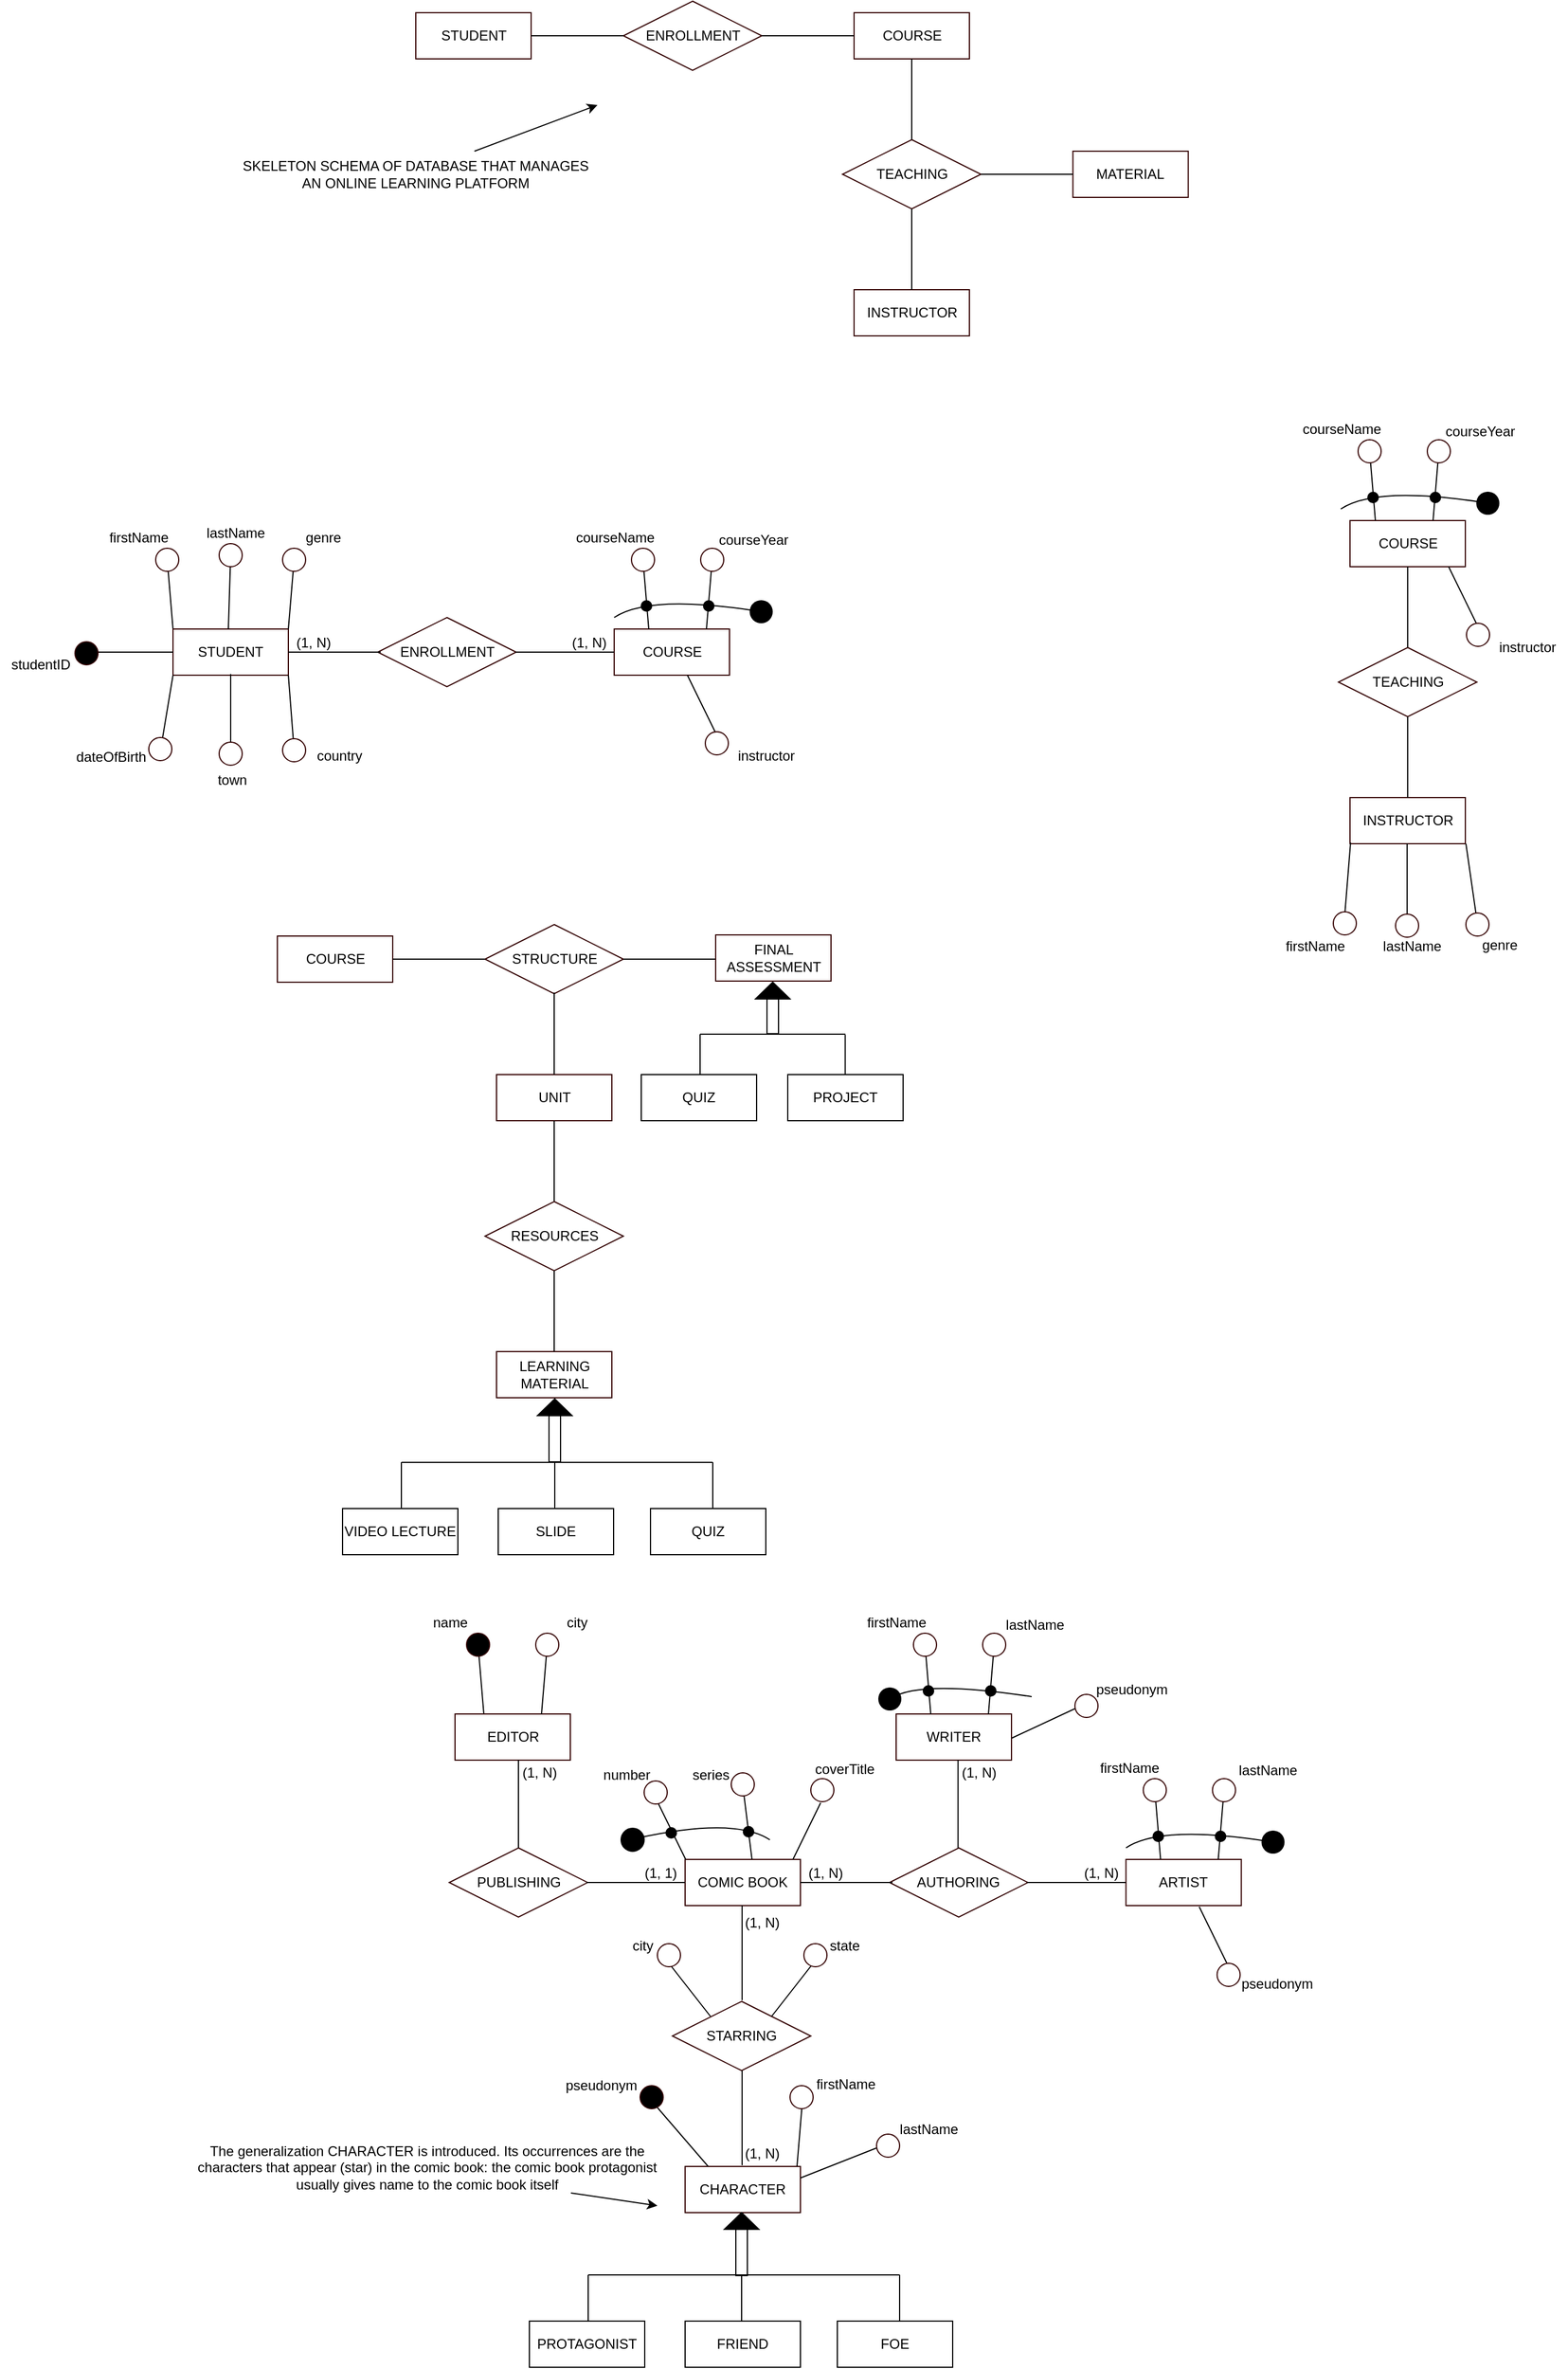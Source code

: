 <mxfile version="21.5.1" type="device">
  <diagram id="R2lEEEUBdFMjLlhIrx00" name="Page-1">
    <mxGraphModel dx="1950" dy="725" grid="1" gridSize="10" guides="1" tooltips="1" connect="1" arrows="1" fold="1" page="1" pageScale="1" pageWidth="850" pageHeight="1100" background="none" math="0" shadow="0" extFonts="Permanent Marker^https://fonts.googleapis.com/css?family=Permanent+Marker">
      <root>
        <mxCell id="0" />
        <mxCell id="1" parent="0" />
        <mxCell id="wVbVgi7mBvC_HDMRMZZE-150" value="STUDENT" style="whiteSpace=wrap;html=1;align=center;shadow=0;sketch=0;fillStyle=solid;strokeColor=#330000;strokeWidth=1;fillColor=#FFFFFF;" parent="1" vertex="1">
          <mxGeometry x="-429.5" y="40" width="100" height="40" as="geometry" />
        </mxCell>
        <mxCell id="wVbVgi7mBvC_HDMRMZZE-151" value="COURSE" style="whiteSpace=wrap;html=1;align=center;shadow=0;sketch=0;fillStyle=solid;strokeColor=#330000;strokeWidth=1;fillColor=#FFFFFF;" parent="1" vertex="1">
          <mxGeometry x="-49.5" y="40" width="100" height="40" as="geometry" />
        </mxCell>
        <mxCell id="wVbVgi7mBvC_HDMRMZZE-152" value="INSTRUCTOR" style="whiteSpace=wrap;html=1;align=center;shadow=0;sketch=0;fillStyle=solid;strokeColor=#330000;strokeWidth=1;fillColor=#FFFFFF;" parent="1" vertex="1">
          <mxGeometry x="-49.5" y="280" width="100" height="40" as="geometry" />
        </mxCell>
        <mxCell id="wVbVgi7mBvC_HDMRMZZE-153" value="ENROLLMENT" style="shape=rhombus;perimeter=rhombusPerimeter;whiteSpace=wrap;html=1;align=center;shadow=0;sketch=0;fillStyle=solid;strokeColor=#330000;strokeWidth=1;fillColor=#FFFFFF;" parent="1" vertex="1">
          <mxGeometry x="-249.5" y="30" width="120" height="60" as="geometry" />
        </mxCell>
        <mxCell id="wVbVgi7mBvC_HDMRMZZE-154" value="TEACHING" style="shape=rhombus;perimeter=rhombusPerimeter;whiteSpace=wrap;html=1;align=center;shadow=0;sketch=0;fillStyle=solid;strokeColor=#330000;strokeWidth=1;fillColor=#FFFFFF;" parent="1" vertex="1">
          <mxGeometry x="-59.5" y="150" width="120" height="60" as="geometry" />
        </mxCell>
        <mxCell id="wVbVgi7mBvC_HDMRMZZE-155" value="" style="endArrow=none;html=1;rounded=0;" parent="1" edge="1">
          <mxGeometry relative="1" as="geometry">
            <mxPoint x="-329.5" y="60" as="sourcePoint" />
            <mxPoint x="-249.5" y="60" as="targetPoint" />
          </mxGeometry>
        </mxCell>
        <mxCell id="wVbVgi7mBvC_HDMRMZZE-156" value="" style="endArrow=none;html=1;rounded=0;" parent="1" edge="1">
          <mxGeometry relative="1" as="geometry">
            <mxPoint x="-129.5" y="60" as="sourcePoint" />
            <mxPoint x="-49.5" y="60" as="targetPoint" />
          </mxGeometry>
        </mxCell>
        <mxCell id="wVbVgi7mBvC_HDMRMZZE-157" value="" style="endArrow=none;html=1;rounded=0;" parent="1" edge="1">
          <mxGeometry relative="1" as="geometry">
            <mxPoint x="0.5" y="80" as="sourcePoint" />
            <mxPoint x="0.5" y="150" as="targetPoint" />
          </mxGeometry>
        </mxCell>
        <mxCell id="wVbVgi7mBvC_HDMRMZZE-159" value="" style="endArrow=none;html=1;rounded=0;" parent="1" edge="1">
          <mxGeometry relative="1" as="geometry">
            <mxPoint x="0.5" y="210" as="sourcePoint" />
            <mxPoint x="0.5" y="280" as="targetPoint" />
          </mxGeometry>
        </mxCell>
        <mxCell id="wVbVgi7mBvC_HDMRMZZE-161" style="edgeStyle=none;rounded=0;orthogonalLoop=1;jettySize=auto;html=1;" parent="1" edge="1">
          <mxGeometry relative="1" as="geometry">
            <mxPoint x="-272" y="120" as="targetPoint" />
            <mxPoint x="-378.667" y="160" as="sourcePoint" />
          </mxGeometry>
        </mxCell>
        <mxCell id="wVbVgi7mBvC_HDMRMZZE-160" value="SKELETON SCHEMA OF DATABASE THAT MANAGES &lt;br&gt;AN ONLINE LEARNING PLATFORM" style="text;html=1;align=center;verticalAlign=middle;resizable=0;points=[];autosize=1;strokeColor=none;fillColor=none;" parent="1" vertex="1">
          <mxGeometry x="-590" y="160" width="320" height="40" as="geometry" />
        </mxCell>
        <mxCell id="wVbVgi7mBvC_HDMRMZZE-194" style="edgeStyle=none;rounded=0;orthogonalLoop=1;jettySize=auto;html=1;exitX=0.25;exitY=0;exitDx=0;exitDy=0;" parent="1" edge="1">
          <mxGeometry relative="1" as="geometry">
            <mxPoint x="-645" y="514" as="targetPoint" />
            <mxPoint x="-640" y="574" as="sourcePoint" />
          </mxGeometry>
        </mxCell>
        <mxCell id="wVbVgi7mBvC_HDMRMZZE-163" value="STUDENT" style="whiteSpace=wrap;html=1;align=center;shadow=0;sketch=0;fillStyle=solid;strokeColor=#330000;strokeWidth=1;fillColor=#FFFFFF;" parent="1" vertex="1">
          <mxGeometry x="-640" y="574" width="100" height="40" as="geometry" />
        </mxCell>
        <mxCell id="wVbVgi7mBvC_HDMRMZZE-164" value="COURSE" style="whiteSpace=wrap;html=1;align=center;shadow=0;sketch=0;fillStyle=solid;strokeColor=#330000;strokeWidth=1;fillColor=#FFFFFF;" parent="1" vertex="1">
          <mxGeometry x="-257.5" y="574" width="100" height="40" as="geometry" />
        </mxCell>
        <mxCell id="wVbVgi7mBvC_HDMRMZZE-165" value="ENROLLMENT" style="shape=rhombus;perimeter=rhombusPerimeter;whiteSpace=wrap;html=1;align=center;shadow=0;sketch=0;fillStyle=solid;strokeColor=#330000;strokeWidth=1;fillColor=#FFFFFF;" parent="1" vertex="1">
          <mxGeometry x="-462.5" y="564" width="120" height="60" as="geometry" />
        </mxCell>
        <mxCell id="wVbVgi7mBvC_HDMRMZZE-167" value="" style="endArrow=none;html=1;rounded=0;" parent="1" edge="1">
          <mxGeometry relative="1" as="geometry">
            <mxPoint x="-540" y="594" as="sourcePoint" />
            <mxPoint x="-460" y="594" as="targetPoint" />
          </mxGeometry>
        </mxCell>
        <mxCell id="wVbVgi7mBvC_HDMRMZZE-168" value="(1, N)" style="resizable=0;html=1;align=left;verticalAlign=bottom;shadow=0;sketch=0;fillStyle=solid;strokeColor=#330000;strokeWidth=1;fillColor=#FFFFFF;" parent="wVbVgi7mBvC_HDMRMZZE-167" connectable="0" vertex="1">
          <mxGeometry x="-1" relative="1" as="geometry">
            <mxPoint x="5" as="offset" />
          </mxGeometry>
        </mxCell>
        <mxCell id="wVbVgi7mBvC_HDMRMZZE-173" value="" style="endArrow=none;html=1;rounded=0;" parent="1" edge="1">
          <mxGeometry relative="1" as="geometry">
            <mxPoint x="-343" y="594" as="sourcePoint" />
            <mxPoint x="-257.5" y="594" as="targetPoint" />
          </mxGeometry>
        </mxCell>
        <mxCell id="wVbVgi7mBvC_HDMRMZZE-174" value="(1, N)" style="resizable=0;html=1;align=left;verticalAlign=bottom;shadow=0;sketch=0;fillStyle=solid;strokeColor=#330000;strokeWidth=1;fillColor=#FFFFFF;" parent="wVbVgi7mBvC_HDMRMZZE-173" connectable="0" vertex="1">
          <mxGeometry x="-1" relative="1" as="geometry">
            <mxPoint x="47" as="offset" />
          </mxGeometry>
        </mxCell>
        <mxCell id="wVbVgi7mBvC_HDMRMZZE-178" value="firstName" style="text;html=1;align=center;verticalAlign=middle;resizable=0;points=[];autosize=1;strokeColor=none;fillColor=none;" parent="1" vertex="1">
          <mxGeometry x="-705" y="480" width="70" height="30" as="geometry" />
        </mxCell>
        <mxCell id="wVbVgi7mBvC_HDMRMZZE-184" value="" style="edgeStyle=none;rounded=0;orthogonalLoop=1;jettySize=auto;html=1;exitX=0.75;exitY=0;exitDx=0;exitDy=0;endArrow=none;" parent="1" target="wVbVgi7mBvC_HDMRMZZE-183" edge="1">
          <mxGeometry relative="1" as="geometry">
            <mxPoint x="-535" y="514" as="targetPoint" />
            <mxPoint x="-540" y="574" as="sourcePoint" />
          </mxGeometry>
        </mxCell>
        <mxCell id="wVbVgi7mBvC_HDMRMZZE-183" value="" style="ellipse;whiteSpace=wrap;html=1;fillColor=#FFFFFF;strokeColor=#330000;shadow=0;sketch=0;fillStyle=solid;strokeWidth=1;" parent="1" vertex="1">
          <mxGeometry x="-545" y="504" width="20" height="20" as="geometry" />
        </mxCell>
        <mxCell id="wVbVgi7mBvC_HDMRMZZE-195" value="" style="ellipse;whiteSpace=wrap;html=1;fillColor=#FFFFFF;strokeColor=#330000;shadow=0;sketch=0;fillStyle=solid;strokeWidth=1;" parent="1" vertex="1">
          <mxGeometry x="-655" y="504" width="20" height="20" as="geometry" />
        </mxCell>
        <mxCell id="wVbVgi7mBvC_HDMRMZZE-198" value="genre" style="text;html=1;align=center;verticalAlign=middle;resizable=0;points=[];autosize=1;strokeColor=none;fillColor=none;" parent="1" vertex="1">
          <mxGeometry x="-535" y="480" width="50" height="30" as="geometry" />
        </mxCell>
        <mxCell id="wVbVgi7mBvC_HDMRMZZE-218" value="" style="endArrow=none;html=1;rounded=0;" parent="1" edge="1">
          <mxGeometry width="50" height="50" relative="1" as="geometry">
            <mxPoint x="-640" y="614" as="sourcePoint" />
            <mxPoint x="-650" y="674" as="targetPoint" />
          </mxGeometry>
        </mxCell>
        <mxCell id="wVbVgi7mBvC_HDMRMZZE-220" value="" style="ellipse;whiteSpace=wrap;html=1;aspect=fixed;shadow=0;sketch=0;fillStyle=solid;strokeColor=#330000;strokeWidth=1;fillColor=#FFFFFF;" parent="1" vertex="1">
          <mxGeometry x="-661" y="668" width="20" height="20" as="geometry" />
        </mxCell>
        <mxCell id="wVbVgi7mBvC_HDMRMZZE-221" value="dateOfBirth" style="text;html=1;align=center;verticalAlign=middle;resizable=0;points=[];autosize=1;strokeColor=none;fillColor=none;" parent="1" vertex="1">
          <mxGeometry x="-734" y="670" width="80" height="30" as="geometry" />
        </mxCell>
        <mxCell id="wVbVgi7mBvC_HDMRMZZE-222" style="edgeStyle=none;rounded=0;orthogonalLoop=1;jettySize=auto;html=1;exitX=0.75;exitY=0;exitDx=0;exitDy=0;startArrow=none;" parent="1" source="wVbVgi7mBvC_HDMRMZZE-226" edge="1">
          <mxGeometry relative="1" as="geometry">
            <mxPoint x="-172.5" y="514" as="targetPoint" />
          </mxGeometry>
        </mxCell>
        <mxCell id="wVbVgi7mBvC_HDMRMZZE-223" style="edgeStyle=none;rounded=0;orthogonalLoop=1;jettySize=auto;html=1;exitX=0.25;exitY=0;exitDx=0;exitDy=0;" parent="1" edge="1">
          <mxGeometry relative="1" as="geometry">
            <mxPoint x="-232.5" y="514" as="targetPoint" />
            <mxPoint x="-227.5" y="574" as="sourcePoint" />
          </mxGeometry>
        </mxCell>
        <mxCell id="wVbVgi7mBvC_HDMRMZZE-224" value="courseName" style="text;html=1;align=center;verticalAlign=middle;resizable=0;points=[];autosize=1;strokeColor=none;fillColor=none;" parent="1" vertex="1">
          <mxGeometry x="-302.5" y="480" width="90" height="30" as="geometry" />
        </mxCell>
        <mxCell id="wVbVgi7mBvC_HDMRMZZE-225" value="" style="edgeStyle=none;rounded=0;orthogonalLoop=1;jettySize=auto;html=1;exitX=0.75;exitY=0;exitDx=0;exitDy=0;endArrow=none;" parent="1" target="wVbVgi7mBvC_HDMRMZZE-226" edge="1">
          <mxGeometry relative="1" as="geometry">
            <mxPoint x="-172.5" y="514" as="targetPoint" />
            <mxPoint x="-177.5" y="574" as="sourcePoint" />
          </mxGeometry>
        </mxCell>
        <mxCell id="wVbVgi7mBvC_HDMRMZZE-226" value="" style="ellipse;whiteSpace=wrap;html=1;fillColor=#FFFFFF;strokeColor=#330000;shadow=0;sketch=0;fillStyle=solid;strokeWidth=1;" parent="1" vertex="1">
          <mxGeometry x="-182.5" y="504" width="20" height="20" as="geometry" />
        </mxCell>
        <mxCell id="wVbVgi7mBvC_HDMRMZZE-227" value="" style="ellipse;whiteSpace=wrap;html=1;fillColor=#FFFFFF;strokeColor=#330000;shadow=0;sketch=0;fillStyle=solid;strokeWidth=1;" parent="1" vertex="1">
          <mxGeometry x="-242.5" y="504" width="20" height="20" as="geometry" />
        </mxCell>
        <mxCell id="wVbVgi7mBvC_HDMRMZZE-228" value="" style="shape=waypoint;fillStyle=solid;size=6;pointerEvents=1;points=[];resizable=0;rotatable=0;perimeter=centerPerimeter;snapToPoint=1;strokeWidth=3;fillColor=none;strokeColor=default;perimeterSpacing=0;shadow=0;sketch=0;flipV=0;flipH=0;" parent="1" vertex="1">
          <mxGeometry x="-239.5" y="544.0" width="20" height="20" as="geometry" />
        </mxCell>
        <mxCell id="wVbVgi7mBvC_HDMRMZZE-229" value="" style="shape=waypoint;fillStyle=solid;size=6;pointerEvents=1;points=[];resizable=0;rotatable=0;perimeter=centerPerimeter;snapToPoint=1;strokeWidth=3;fillColor=none;strokeColor=default;perimeterSpacing=0;shadow=0;sketch=0;flipV=0;flipH=0;" parent="1" vertex="1">
          <mxGeometry x="-185.5" y="544.0" width="20" height="20" as="geometry" />
        </mxCell>
        <mxCell id="wVbVgi7mBvC_HDMRMZZE-230" value="" style="curved=1;endArrow=classic;html=1;rounded=0;entryX=0.574;entryY=0.321;entryDx=0;entryDy=0;entryPerimeter=0;" parent="1" target="wVbVgi7mBvC_HDMRMZZE-231" edge="1">
          <mxGeometry width="50" height="50" relative="1" as="geometry">
            <mxPoint x="-257.5" y="564" as="sourcePoint" />
            <mxPoint x="-127.25" y="544" as="targetPoint" />
            <Array as="points">
              <mxPoint x="-257.25" y="564" />
              <mxPoint x="-227.25" y="544" />
            </Array>
          </mxGeometry>
        </mxCell>
        <mxCell id="wVbVgi7mBvC_HDMRMZZE-231" value="" style="shape=waypoint;fillStyle=solid;size=6;pointerEvents=1;points=[];resizable=0;rotatable=0;perimeter=centerPerimeter;snapToPoint=1;strokeWidth=8;fillColor=none;strokeColor=default;perimeterSpacing=0;shadow=0;sketch=0;" parent="1" vertex="1">
          <mxGeometry x="-140" y="549.0" width="20" height="20" as="geometry" />
        </mxCell>
        <mxCell id="wVbVgi7mBvC_HDMRMZZE-232" value="courseYear" style="text;html=1;align=center;verticalAlign=middle;resizable=0;points=[];autosize=1;strokeColor=none;fillColor=none;" parent="1" vertex="1">
          <mxGeometry x="-177.5" y="482" width="80" height="30" as="geometry" />
        </mxCell>
        <mxCell id="wVbVgi7mBvC_HDMRMZZE-233" value="" style="endArrow=none;html=1;rounded=0;" parent="1" edge="1">
          <mxGeometry width="50" height="50" relative="1" as="geometry">
            <mxPoint x="-194" y="614" as="sourcePoint" />
            <mxPoint x="-170" y="663" as="targetPoint" />
          </mxGeometry>
        </mxCell>
        <mxCell id="wVbVgi7mBvC_HDMRMZZE-234" value="" style="ellipse;whiteSpace=wrap;html=1;aspect=fixed;shadow=0;sketch=0;fillStyle=solid;strokeColor=#330000;strokeWidth=1;fillColor=#FFFFFF;" parent="1" vertex="1">
          <mxGeometry x="-178.5" y="663" width="20" height="20" as="geometry" />
        </mxCell>
        <mxCell id="wVbVgi7mBvC_HDMRMZZE-236" value="instructor" style="text;html=1;align=center;verticalAlign=middle;resizable=0;points=[];autosize=1;strokeColor=none;fillColor=none;" parent="1" vertex="1">
          <mxGeometry x="-161.5" y="669" width="70" height="30" as="geometry" />
        </mxCell>
        <mxCell id="wVbVgi7mBvC_HDMRMZZE-340" style="edgeStyle=none;rounded=0;orthogonalLoop=1;jettySize=auto;html=1;exitX=0.75;exitY=0;exitDx=0;exitDy=0;startArrow=none;" parent="1" source="wVbVgi7mBvC_HDMRMZZE-351" edge="1">
          <mxGeometry relative="1" as="geometry">
            <mxPoint x="-315.5" y="1454" as="targetPoint" />
          </mxGeometry>
        </mxCell>
        <mxCell id="wVbVgi7mBvC_HDMRMZZE-341" style="edgeStyle=none;rounded=0;orthogonalLoop=1;jettySize=auto;html=1;exitX=0.25;exitY=0;exitDx=0;exitDy=0;" parent="1" source="wVbVgi7mBvC_HDMRMZZE-342" edge="1">
          <mxGeometry relative="1" as="geometry">
            <mxPoint x="-375.5" y="1454" as="targetPoint" />
          </mxGeometry>
        </mxCell>
        <mxCell id="wVbVgi7mBvC_HDMRMZZE-342" value="EDITOR" style="whiteSpace=wrap;html=1;align=center;shadow=0;sketch=0;fillStyle=solid;strokeColor=#330000;strokeWidth=1;fillColor=#FFFFFF;" parent="1" vertex="1">
          <mxGeometry x="-395.5" y="1514" width="100" height="40" as="geometry" />
        </mxCell>
        <mxCell id="wVbVgi7mBvC_HDMRMZZE-343" value="WRITER" style="whiteSpace=wrap;html=1;align=center;shadow=0;sketch=0;fillStyle=solid;strokeColor=#330000;strokeWidth=1;fillColor=#FFFFFF;" parent="1" vertex="1">
          <mxGeometry x="-13" y="1514" width="100" height="40" as="geometry" />
        </mxCell>
        <mxCell id="wVbVgi7mBvC_HDMRMZZE-349" value="name" style="text;html=1;align=center;verticalAlign=middle;resizable=0;points=[];autosize=1;strokeColor=none;fillColor=none;" parent="1" vertex="1">
          <mxGeometry x="-425.5" y="1420" width="50" height="30" as="geometry" />
        </mxCell>
        <mxCell id="wVbVgi7mBvC_HDMRMZZE-350" value="" style="edgeStyle=none;rounded=0;orthogonalLoop=1;jettySize=auto;html=1;exitX=0.75;exitY=0;exitDx=0;exitDy=0;endArrow=none;" parent="1" source="wVbVgi7mBvC_HDMRMZZE-342" target="wVbVgi7mBvC_HDMRMZZE-351" edge="1">
          <mxGeometry relative="1" as="geometry">
            <mxPoint x="-315.5" y="1454" as="targetPoint" />
            <mxPoint x="-320.5" y="1514" as="sourcePoint" />
          </mxGeometry>
        </mxCell>
        <mxCell id="wVbVgi7mBvC_HDMRMZZE-351" value="" style="ellipse;whiteSpace=wrap;html=1;fillColor=#FFFFFF;strokeColor=#330000;shadow=0;sketch=0;fillStyle=solid;strokeWidth=1;" parent="1" vertex="1">
          <mxGeometry x="-325.5" y="1444" width="20" height="20" as="geometry" />
        </mxCell>
        <mxCell id="wVbVgi7mBvC_HDMRMZZE-352" value="" style="ellipse;whiteSpace=wrap;html=1;fillColor=#000000;strokeColor=#330000;shadow=0;sketch=0;fillStyle=solid;strokeWidth=1;" parent="1" vertex="1">
          <mxGeometry x="-385.5" y="1444" width="20" height="20" as="geometry" />
        </mxCell>
        <mxCell id="wVbVgi7mBvC_HDMRMZZE-353" value="city" style="text;html=1;align=center;verticalAlign=middle;resizable=0;points=[];autosize=1;strokeColor=none;fillColor=none;" parent="1" vertex="1">
          <mxGeometry x="-310.5" y="1420" width="40" height="30" as="geometry" />
        </mxCell>
        <mxCell id="wVbVgi7mBvC_HDMRMZZE-358" style="edgeStyle=none;rounded=0;orthogonalLoop=1;jettySize=auto;html=1;exitX=0.75;exitY=0;exitDx=0;exitDy=0;startArrow=none;" parent="1" source="wVbVgi7mBvC_HDMRMZZE-362" edge="1">
          <mxGeometry relative="1" as="geometry">
            <mxPoint x="72" y="1454" as="targetPoint" />
          </mxGeometry>
        </mxCell>
        <mxCell id="wVbVgi7mBvC_HDMRMZZE-359" style="edgeStyle=none;rounded=0;orthogonalLoop=1;jettySize=auto;html=1;exitX=0.25;exitY=0;exitDx=0;exitDy=0;" parent="1" edge="1">
          <mxGeometry relative="1" as="geometry">
            <mxPoint x="12" y="1454" as="targetPoint" />
            <mxPoint x="17" y="1514" as="sourcePoint" />
          </mxGeometry>
        </mxCell>
        <mxCell id="wVbVgi7mBvC_HDMRMZZE-360" value="firstName" style="text;html=1;align=center;verticalAlign=middle;resizable=0;points=[];autosize=1;strokeColor=none;fillColor=none;" parent="1" vertex="1">
          <mxGeometry x="-48" y="1420" width="70" height="30" as="geometry" />
        </mxCell>
        <mxCell id="wVbVgi7mBvC_HDMRMZZE-361" value="" style="edgeStyle=none;rounded=0;orthogonalLoop=1;jettySize=auto;html=1;exitX=0.75;exitY=0;exitDx=0;exitDy=0;endArrow=none;" parent="1" target="wVbVgi7mBvC_HDMRMZZE-362" edge="1">
          <mxGeometry relative="1" as="geometry">
            <mxPoint x="72" y="1454" as="targetPoint" />
            <mxPoint x="67" y="1514" as="sourcePoint" />
          </mxGeometry>
        </mxCell>
        <mxCell id="wVbVgi7mBvC_HDMRMZZE-362" value="" style="ellipse;whiteSpace=wrap;html=1;fillColor=#FFFFFF;strokeColor=#330000;shadow=0;sketch=0;fillStyle=solid;strokeWidth=1;" parent="1" vertex="1">
          <mxGeometry x="62" y="1444" width="20" height="20" as="geometry" />
        </mxCell>
        <mxCell id="wVbVgi7mBvC_HDMRMZZE-363" value="" style="ellipse;whiteSpace=wrap;html=1;fillColor=#FFFFFF;strokeColor=#330000;shadow=0;sketch=0;fillStyle=solid;strokeWidth=1;" parent="1" vertex="1">
          <mxGeometry x="2" y="1444" width="20" height="20" as="geometry" />
        </mxCell>
        <mxCell id="wVbVgi7mBvC_HDMRMZZE-364" value="" style="shape=waypoint;fillStyle=solid;size=6;pointerEvents=1;points=[];resizable=0;rotatable=0;perimeter=centerPerimeter;snapToPoint=1;strokeWidth=3;fillColor=none;strokeColor=default;perimeterSpacing=0;shadow=0;sketch=0;flipV=0;flipH=0;" parent="1" vertex="1">
          <mxGeometry x="5" y="1484" width="20" height="20" as="geometry" />
        </mxCell>
        <mxCell id="wVbVgi7mBvC_HDMRMZZE-365" value="" style="shape=waypoint;fillStyle=solid;size=6;pointerEvents=1;points=[];resizable=0;rotatable=0;perimeter=centerPerimeter;snapToPoint=1;strokeWidth=3;fillColor=none;strokeColor=default;perimeterSpacing=0;shadow=0;sketch=0;flipV=0;flipH=0;" parent="1" vertex="1">
          <mxGeometry x="59" y="1484" width="20" height="20" as="geometry" />
        </mxCell>
        <mxCell id="wVbVgi7mBvC_HDMRMZZE-366" value="" style="curved=1;endArrow=classic;html=1;rounded=0;entryX=0.574;entryY=0.321;entryDx=0;entryDy=0;entryPerimeter=0;exitX=0.574;exitY=0.321;exitDx=0;exitDy=0;exitPerimeter=0;" parent="1" edge="1">
          <mxGeometry width="50" height="50" relative="1" as="geometry">
            <mxPoint x="104.5" y="1499" as="sourcePoint" />
            <mxPoint x="-23" y="1504" as="targetPoint" />
            <Array as="points">
              <mxPoint x="7.25" y="1484" />
              <mxPoint x="-22.75" y="1504" />
            </Array>
          </mxGeometry>
        </mxCell>
        <mxCell id="wVbVgi7mBvC_HDMRMZZE-367" value="" style="shape=waypoint;fillStyle=solid;size=6;pointerEvents=1;points=[];resizable=0;rotatable=0;perimeter=centerPerimeter;snapToPoint=1;strokeWidth=8;fillColor=none;strokeColor=default;perimeterSpacing=0;shadow=0;sketch=0;" parent="1" vertex="1">
          <mxGeometry x="-28.5" y="1491" width="20" height="20" as="geometry" />
        </mxCell>
        <mxCell id="wVbVgi7mBvC_HDMRMZZE-368" value="lastName" style="text;html=1;align=center;verticalAlign=middle;resizable=0;points=[];autosize=1;strokeColor=none;fillColor=none;" parent="1" vertex="1">
          <mxGeometry x="72" y="1422" width="70" height="30" as="geometry" />
        </mxCell>
        <mxCell id="wVbVgi7mBvC_HDMRMZZE-369" value="PUBLISHING" style="shape=rhombus;perimeter=rhombusPerimeter;whiteSpace=wrap;html=1;align=center;shadow=0;sketch=0;fillStyle=solid;strokeColor=#330000;strokeWidth=1;fillColor=#FFFFFF;" parent="1" vertex="1">
          <mxGeometry x="-400.5" y="1630" width="120" height="60" as="geometry" />
        </mxCell>
        <mxCell id="wVbVgi7mBvC_HDMRMZZE-370" value="" style="endArrow=none;html=1;rounded=0;" parent="1" target="wVbVgi7mBvC_HDMRMZZE-369" edge="1">
          <mxGeometry relative="1" as="geometry">
            <mxPoint x="-340.5" y="1554" as="sourcePoint" />
            <mxPoint x="-265.5" y="1554" as="targetPoint" />
          </mxGeometry>
        </mxCell>
        <mxCell id="wVbVgi7mBvC_HDMRMZZE-371" value="(1, N)" style="resizable=0;html=1;align=left;verticalAlign=bottom;shadow=0;sketch=0;fillStyle=solid;strokeColor=#330000;strokeWidth=1;fillColor=#FFFFFF;" parent="wVbVgi7mBvC_HDMRMZZE-370" connectable="0" vertex="1">
          <mxGeometry x="-1" relative="1" as="geometry">
            <mxPoint x="1" y="19" as="offset" />
          </mxGeometry>
        </mxCell>
        <mxCell id="wVbVgi7mBvC_HDMRMZZE-372" value="COMIC BOOK" style="whiteSpace=wrap;html=1;align=center;shadow=0;sketch=0;fillStyle=solid;strokeColor=#330000;strokeWidth=1;fillColor=#FFFFFF;" parent="1" vertex="1">
          <mxGeometry x="-196" y="1640" width="100" height="40" as="geometry" />
        </mxCell>
        <mxCell id="wVbVgi7mBvC_HDMRMZZE-373" value="" style="endArrow=none;html=1;rounded=0;" parent="1" edge="1">
          <mxGeometry relative="1" as="geometry">
            <mxPoint x="-281.5" y="1660" as="sourcePoint" />
            <mxPoint x="-196" y="1660" as="targetPoint" />
          </mxGeometry>
        </mxCell>
        <mxCell id="wVbVgi7mBvC_HDMRMZZE-374" value="(1, 1)" style="resizable=0;html=1;align=left;verticalAlign=bottom;shadow=0;sketch=0;fillStyle=solid;strokeColor=#330000;strokeWidth=1;fillColor=#FFFFFF;" parent="wVbVgi7mBvC_HDMRMZZE-373" connectable="0" vertex="1">
          <mxGeometry x="-1" relative="1" as="geometry">
            <mxPoint x="48" as="offset" />
          </mxGeometry>
        </mxCell>
        <mxCell id="wVbVgi7mBvC_HDMRMZZE-375" value="" style="endArrow=none;html=1;rounded=0;" parent="1" edge="1">
          <mxGeometry width="50" height="50" relative="1" as="geometry">
            <mxPoint x="-78.5" y="1591" as="sourcePoint" />
            <mxPoint x="-102.5" y="1640" as="targetPoint" />
          </mxGeometry>
        </mxCell>
        <mxCell id="wVbVgi7mBvC_HDMRMZZE-376" value="" style="ellipse;whiteSpace=wrap;html=1;aspect=fixed;shadow=0;sketch=0;fillStyle=solid;strokeColor=#330000;strokeWidth=1;fillColor=#FFFFFF;" parent="1" vertex="1">
          <mxGeometry x="-87" y="1570" width="20" height="20" as="geometry" />
        </mxCell>
        <mxCell id="wVbVgi7mBvC_HDMRMZZE-377" value="coverTitle" style="text;html=1;align=center;verticalAlign=middle;resizable=0;points=[];autosize=1;strokeColor=none;fillColor=none;" parent="1" vertex="1">
          <mxGeometry x="-98" y="1547" width="80" height="30" as="geometry" />
        </mxCell>
        <mxCell id="wVbVgi7mBvC_HDMRMZZE-378" value="" style="endArrow=none;html=1;rounded=0;" parent="1" edge="1">
          <mxGeometry width="50" height="50" relative="1" as="geometry">
            <mxPoint x="-219.5" y="1591" as="sourcePoint" />
            <mxPoint x="-195.5" y="1640" as="targetPoint" />
          </mxGeometry>
        </mxCell>
        <mxCell id="wVbVgi7mBvC_HDMRMZZE-379" value="" style="ellipse;whiteSpace=wrap;html=1;aspect=fixed;shadow=0;sketch=0;fillStyle=solid;strokeColor=#330000;strokeWidth=1;fillColor=#FFFFFF;flipV=0;flipH=1;perimeterSpacing=0;" parent="1" vertex="1">
          <mxGeometry x="-231.5" y="1572" width="20" height="20" as="geometry" />
        </mxCell>
        <mxCell id="wVbVgi7mBvC_HDMRMZZE-380" value="number" style="text;html=1;align=center;verticalAlign=middle;resizable=0;points=[];autosize=1;strokeColor=none;fillColor=none;flipV=0;flipH=1;" parent="1" vertex="1">
          <mxGeometry x="-277" y="1552" width="60" height="30" as="geometry" />
        </mxCell>
        <mxCell id="wVbVgi7mBvC_HDMRMZZE-381" value="ARTIST" style="whiteSpace=wrap;html=1;align=center;shadow=0;sketch=0;fillStyle=solid;strokeColor=#330000;strokeWidth=1;fillColor=#FFFFFF;" parent="1" vertex="1">
          <mxGeometry x="186.25" y="1640" width="100" height="40" as="geometry" />
        </mxCell>
        <mxCell id="wVbVgi7mBvC_HDMRMZZE-382" value="AUTHORING" style="shape=rhombus;perimeter=rhombusPerimeter;whiteSpace=wrap;html=1;align=center;shadow=0;sketch=0;fillStyle=solid;strokeColor=#330000;strokeWidth=1;fillColor=#FFFFFF;" parent="1" vertex="1">
          <mxGeometry x="-18.75" y="1630" width="120" height="60" as="geometry" />
        </mxCell>
        <mxCell id="wVbVgi7mBvC_HDMRMZZE-383" value="" style="endArrow=none;html=1;rounded=0;" parent="1" edge="1">
          <mxGeometry relative="1" as="geometry">
            <mxPoint x="-96.25" y="1660" as="sourcePoint" />
            <mxPoint x="-16.25" y="1660" as="targetPoint" />
          </mxGeometry>
        </mxCell>
        <mxCell id="wVbVgi7mBvC_HDMRMZZE-384" value="(1, N)" style="resizable=0;html=1;align=left;verticalAlign=bottom;shadow=0;sketch=0;fillStyle=solid;strokeColor=#330000;strokeWidth=1;fillColor=#FFFFFF;" parent="wVbVgi7mBvC_HDMRMZZE-383" connectable="0" vertex="1">
          <mxGeometry x="-1" relative="1" as="geometry">
            <mxPoint x="5" as="offset" />
          </mxGeometry>
        </mxCell>
        <mxCell id="wVbVgi7mBvC_HDMRMZZE-385" value="" style="endArrow=none;html=1;rounded=0;" parent="1" edge="1">
          <mxGeometry relative="1" as="geometry">
            <mxPoint x="100.75" y="1660" as="sourcePoint" />
            <mxPoint x="186.25" y="1660" as="targetPoint" />
          </mxGeometry>
        </mxCell>
        <mxCell id="wVbVgi7mBvC_HDMRMZZE-386" value="(1, N)" style="resizable=0;html=1;align=left;verticalAlign=bottom;shadow=0;sketch=0;fillStyle=solid;strokeColor=#330000;strokeWidth=1;fillColor=#FFFFFF;" parent="wVbVgi7mBvC_HDMRMZZE-385" connectable="0" vertex="1">
          <mxGeometry x="-1" relative="1" as="geometry">
            <mxPoint x="47" as="offset" />
          </mxGeometry>
        </mxCell>
        <mxCell id="wVbVgi7mBvC_HDMRMZZE-387" style="edgeStyle=none;rounded=0;orthogonalLoop=1;jettySize=auto;html=1;exitX=0.75;exitY=0;exitDx=0;exitDy=0;startArrow=none;" parent="1" source="wVbVgi7mBvC_HDMRMZZE-391" edge="1">
          <mxGeometry relative="1" as="geometry">
            <mxPoint x="271.25" y="1580" as="targetPoint" />
          </mxGeometry>
        </mxCell>
        <mxCell id="wVbVgi7mBvC_HDMRMZZE-388" style="edgeStyle=none;rounded=0;orthogonalLoop=1;jettySize=auto;html=1;exitX=0.25;exitY=0;exitDx=0;exitDy=0;" parent="1" edge="1">
          <mxGeometry relative="1" as="geometry">
            <mxPoint x="211.25" y="1580" as="targetPoint" />
            <mxPoint x="216.25" y="1640" as="sourcePoint" />
          </mxGeometry>
        </mxCell>
        <mxCell id="wVbVgi7mBvC_HDMRMZZE-389" value="firstName" style="text;html=1;align=center;verticalAlign=middle;resizable=0;points=[];autosize=1;strokeColor=none;fillColor=none;" parent="1" vertex="1">
          <mxGeometry x="154.25" y="1546" width="70" height="30" as="geometry" />
        </mxCell>
        <mxCell id="wVbVgi7mBvC_HDMRMZZE-390" value="" style="edgeStyle=none;rounded=0;orthogonalLoop=1;jettySize=auto;html=1;exitX=0.75;exitY=0;exitDx=0;exitDy=0;endArrow=none;" parent="1" target="wVbVgi7mBvC_HDMRMZZE-391" edge="1">
          <mxGeometry relative="1" as="geometry">
            <mxPoint x="271.25" y="1580" as="targetPoint" />
            <mxPoint x="266.25" y="1640" as="sourcePoint" />
          </mxGeometry>
        </mxCell>
        <mxCell id="wVbVgi7mBvC_HDMRMZZE-391" value="" style="ellipse;whiteSpace=wrap;html=1;fillColor=#FFFFFF;strokeColor=#330000;shadow=0;sketch=0;fillStyle=solid;strokeWidth=1;" parent="1" vertex="1">
          <mxGeometry x="261.25" y="1570" width="20" height="20" as="geometry" />
        </mxCell>
        <mxCell id="wVbVgi7mBvC_HDMRMZZE-392" value="" style="ellipse;whiteSpace=wrap;html=1;fillColor=#FFFFFF;strokeColor=#330000;shadow=0;sketch=0;fillStyle=solid;strokeWidth=1;" parent="1" vertex="1">
          <mxGeometry x="201.25" y="1570" width="20" height="20" as="geometry" />
        </mxCell>
        <mxCell id="wVbVgi7mBvC_HDMRMZZE-393" value="" style="shape=waypoint;fillStyle=solid;size=6;pointerEvents=1;points=[];resizable=0;rotatable=0;perimeter=centerPerimeter;snapToPoint=1;strokeWidth=3;fillColor=none;strokeColor=default;perimeterSpacing=0;shadow=0;sketch=0;flipV=0;flipH=0;" parent="1" vertex="1">
          <mxGeometry x="204.25" y="1610" width="20" height="20" as="geometry" />
        </mxCell>
        <mxCell id="wVbVgi7mBvC_HDMRMZZE-394" value="" style="shape=waypoint;fillStyle=solid;size=6;pointerEvents=1;points=[];resizable=0;rotatable=0;perimeter=centerPerimeter;snapToPoint=1;strokeWidth=3;fillColor=none;strokeColor=default;perimeterSpacing=0;shadow=0;sketch=0;flipV=0;flipH=0;" parent="1" vertex="1">
          <mxGeometry x="258.25" y="1610" width="20" height="20" as="geometry" />
        </mxCell>
        <mxCell id="wVbVgi7mBvC_HDMRMZZE-395" value="" style="curved=1;endArrow=classic;html=1;rounded=0;entryX=0.574;entryY=0.321;entryDx=0;entryDy=0;entryPerimeter=0;" parent="1" target="wVbVgi7mBvC_HDMRMZZE-396" edge="1">
          <mxGeometry width="50" height="50" relative="1" as="geometry">
            <mxPoint x="186.25" y="1630" as="sourcePoint" />
            <mxPoint x="316.5" y="1610" as="targetPoint" />
            <Array as="points">
              <mxPoint x="186.5" y="1630" />
              <mxPoint x="216.5" y="1610" />
            </Array>
          </mxGeometry>
        </mxCell>
        <mxCell id="wVbVgi7mBvC_HDMRMZZE-396" value="" style="shape=waypoint;fillStyle=solid;size=6;pointerEvents=1;points=[];resizable=0;rotatable=0;perimeter=centerPerimeter;snapToPoint=1;strokeWidth=8;fillColor=none;strokeColor=default;perimeterSpacing=0;shadow=0;sketch=0;" parent="1" vertex="1">
          <mxGeometry x="303.75" y="1615" width="20" height="20" as="geometry" />
        </mxCell>
        <mxCell id="wVbVgi7mBvC_HDMRMZZE-397" value="lastName" style="text;html=1;align=center;verticalAlign=middle;resizable=0;points=[];autosize=1;strokeColor=none;fillColor=none;" parent="1" vertex="1">
          <mxGeometry x="274.25" y="1548" width="70" height="30" as="geometry" />
        </mxCell>
        <mxCell id="wVbVgi7mBvC_HDMRMZZE-398" value="" style="endArrow=none;html=1;rounded=0;" parent="1" edge="1">
          <mxGeometry width="50" height="50" relative="1" as="geometry">
            <mxPoint x="249.75" y="1681" as="sourcePoint" />
            <mxPoint x="273.75" y="1730" as="targetPoint" />
          </mxGeometry>
        </mxCell>
        <mxCell id="wVbVgi7mBvC_HDMRMZZE-399" value="" style="ellipse;whiteSpace=wrap;html=1;aspect=fixed;shadow=0;sketch=0;fillStyle=solid;strokeColor=#330000;strokeWidth=1;fillColor=#FFFFFF;" parent="1" vertex="1">
          <mxGeometry x="265.25" y="1730" width="20" height="20" as="geometry" />
        </mxCell>
        <mxCell id="wVbVgi7mBvC_HDMRMZZE-400" value="" style="endArrow=none;html=1;rounded=0;" parent="1" edge="1">
          <mxGeometry relative="1" as="geometry">
            <mxPoint x="40.66" y="1554" as="sourcePoint" />
            <mxPoint x="40.66" y="1630" as="targetPoint" />
          </mxGeometry>
        </mxCell>
        <mxCell id="wVbVgi7mBvC_HDMRMZZE-401" value="(1, N)" style="resizable=0;html=1;align=left;verticalAlign=bottom;shadow=0;sketch=0;fillStyle=solid;strokeColor=#330000;strokeWidth=1;fillColor=#FFFFFF;" parent="wVbVgi7mBvC_HDMRMZZE-400" connectable="0" vertex="1">
          <mxGeometry x="-1" relative="1" as="geometry">
            <mxPoint x="1" y="19" as="offset" />
          </mxGeometry>
        </mxCell>
        <mxCell id="wVbVgi7mBvC_HDMRMZZE-404" value="pseudonym" style="text;html=1;align=center;verticalAlign=middle;resizable=0;points=[];autosize=1;strokeColor=none;fillColor=none;" parent="1" vertex="1">
          <mxGeometry x="272.25" y="1733" width="90" height="30" as="geometry" />
        </mxCell>
        <mxCell id="wVbVgi7mBvC_HDMRMZZE-405" value="" style="endArrow=none;html=1;rounded=0;entryX=-0.014;entryY=-0.133;entryDx=0;entryDy=0;entryPerimeter=0;" parent="1" edge="1">
          <mxGeometry width="50" height="50" relative="1" as="geometry">
            <mxPoint x="87" y="1535" as="sourcePoint" />
            <mxPoint x="144.99" y="1507.99" as="targetPoint" />
          </mxGeometry>
        </mxCell>
        <mxCell id="wVbVgi7mBvC_HDMRMZZE-406" value="" style="ellipse;whiteSpace=wrap;html=1;aspect=fixed;shadow=0;sketch=0;fillStyle=solid;strokeColor=#330000;strokeWidth=1;fillColor=#FFFFFF;flipV=1;" parent="1" vertex="1">
          <mxGeometry x="142" y="1497" width="20" height="20" as="geometry" />
        </mxCell>
        <mxCell id="wVbVgi7mBvC_HDMRMZZE-407" value="pseudonym" style="text;html=1;align=center;verticalAlign=middle;resizable=0;points=[];autosize=1;strokeColor=none;fillColor=none;flipV=1;" parent="1" vertex="1">
          <mxGeometry x="146.25" y="1478" width="90" height="30" as="geometry" />
        </mxCell>
        <mxCell id="wVbVgi7mBvC_HDMRMZZE-410" value="" style="endArrow=none;html=1;rounded=0;" parent="1" edge="1">
          <mxGeometry relative="1" as="geometry">
            <mxPoint x="-146.59" y="1762" as="sourcePoint" />
            <mxPoint x="-146.59" y="1680" as="targetPoint" />
          </mxGeometry>
        </mxCell>
        <mxCell id="wVbVgi7mBvC_HDMRMZZE-411" value="(1, N)" style="resizable=0;html=1;align=left;verticalAlign=bottom;shadow=0;sketch=0;fillStyle=solid;strokeColor=#330000;strokeWidth=1;fillColor=#FFFFFF;" parent="wVbVgi7mBvC_HDMRMZZE-410" connectable="0" vertex="1">
          <mxGeometry x="-1" relative="1" as="geometry">
            <mxPoint x="1" y="-59" as="offset" />
          </mxGeometry>
        </mxCell>
        <mxCell id="wVbVgi7mBvC_HDMRMZZE-412" value="STARRING" style="shape=rhombus;perimeter=rhombusPerimeter;whiteSpace=wrap;html=1;align=center;shadow=0;sketch=0;fillStyle=solid;strokeColor=#330000;strokeWidth=1;fillColor=#FFFFFF;" parent="1" vertex="1">
          <mxGeometry x="-207" y="1763" width="120" height="60" as="geometry" />
        </mxCell>
        <mxCell id="wVbVgi7mBvC_HDMRMZZE-413" value="" style="endArrow=none;html=1;rounded=0;" parent="1" edge="1">
          <mxGeometry relative="1" as="geometry">
            <mxPoint x="-146.59" y="1905" as="sourcePoint" />
            <mxPoint x="-146.59" y="1823" as="targetPoint" />
          </mxGeometry>
        </mxCell>
        <mxCell id="wVbVgi7mBvC_HDMRMZZE-414" value="(1, N)" style="resizable=0;html=1;align=left;verticalAlign=bottom;shadow=0;sketch=0;fillStyle=solid;strokeColor=#330000;strokeWidth=1;fillColor=#FFFFFF;" parent="wVbVgi7mBvC_HDMRMZZE-413" connectable="0" vertex="1">
          <mxGeometry x="-1" relative="1" as="geometry">
            <mxPoint x="1" y="-2" as="offset" />
          </mxGeometry>
        </mxCell>
        <mxCell id="wVbVgi7mBvC_HDMRMZZE-415" value="CHARACTER" style="whiteSpace=wrap;html=1;align=center;shadow=0;sketch=0;fillStyle=solid;strokeColor=#330000;strokeWidth=1;fillColor=#FFFFFF;" parent="1" vertex="1">
          <mxGeometry x="-196" y="1906" width="100" height="40" as="geometry" />
        </mxCell>
        <mxCell id="3XlOtEZdqVWkjSuW6pGu-1" value="" style="html=1;shadow=0;dashed=0;align=center;verticalAlign=middle;shape=mxgraph.arrows2.arrow;dy=0.6;dx=40;direction=north;notch=0;fillStyle=solid;fillColor=#000000;" parent="1" vertex="1">
          <mxGeometry x="-162" y="1946" width="30" height="14.55" as="geometry" />
        </mxCell>
        <mxCell id="3XlOtEZdqVWkjSuW6pGu-2" value="" style="rounded=0;whiteSpace=wrap;html=1;" parent="1" vertex="1">
          <mxGeometry x="-152" y="1960.55" width="10" height="40" as="geometry" />
        </mxCell>
        <mxCell id="3XlOtEZdqVWkjSuW6pGu-3" value="" style="endArrow=none;html=1;rounded=0;" parent="1" edge="1">
          <mxGeometry width="50" height="50" relative="1" as="geometry">
            <mxPoint x="-280" y="2000" as="sourcePoint" />
            <mxPoint x="-10" y="2000" as="targetPoint" />
          </mxGeometry>
        </mxCell>
        <mxCell id="3XlOtEZdqVWkjSuW6pGu-4" value="" style="endArrow=none;html=1;rounded=0;" parent="1" edge="1">
          <mxGeometry width="50" height="50" relative="1" as="geometry">
            <mxPoint x="-280" y="2040" as="sourcePoint" />
            <mxPoint x="-280" y="2000" as="targetPoint" />
          </mxGeometry>
        </mxCell>
        <mxCell id="3XlOtEZdqVWkjSuW6pGu-5" value="" style="endArrow=none;html=1;rounded=0;" parent="1" edge="1">
          <mxGeometry width="50" height="50" relative="1" as="geometry">
            <mxPoint x="-147" y="2040" as="sourcePoint" />
            <mxPoint x="-147" y="2000" as="targetPoint" />
          </mxGeometry>
        </mxCell>
        <mxCell id="3XlOtEZdqVWkjSuW6pGu-6" value="" style="endArrow=none;html=1;rounded=0;" parent="1" edge="1">
          <mxGeometry width="50" height="50" relative="1" as="geometry">
            <mxPoint x="-10" y="2040" as="sourcePoint" />
            <mxPoint x="-10" y="2000" as="targetPoint" />
          </mxGeometry>
        </mxCell>
        <mxCell id="3XlOtEZdqVWkjSuW6pGu-7" value="PROTAGONIST" style="whiteSpace=wrap;html=1;align=center;fillStyle=auto;fillColor=#ffffff;" parent="1" vertex="1">
          <mxGeometry x="-331" y="2040" width="100" height="40" as="geometry" />
        </mxCell>
        <mxCell id="3XlOtEZdqVWkjSuW6pGu-8" value="FRIEND" style="whiteSpace=wrap;html=1;align=center;fillStyle=auto;fillColor=#ffffff;" parent="1" vertex="1">
          <mxGeometry x="-196" y="2040" width="100" height="40" as="geometry" />
        </mxCell>
        <mxCell id="3XlOtEZdqVWkjSuW6pGu-9" value="FOE" style="whiteSpace=wrap;html=1;align=center;fillStyle=auto;fillColor=#ffffff;" parent="1" vertex="1">
          <mxGeometry x="-64" y="2040" width="100" height="40" as="geometry" />
        </mxCell>
        <mxCell id="3XlOtEZdqVWkjSuW6pGu-12" value="firstName" style="text;html=1;align=center;verticalAlign=middle;resizable=0;points=[];autosize=1;strokeColor=none;fillColor=none;" parent="1" vertex="1">
          <mxGeometry x="-92.5" y="1820" width="70" height="30" as="geometry" />
        </mxCell>
        <mxCell id="3XlOtEZdqVWkjSuW6pGu-13" value="" style="edgeStyle=none;rounded=0;orthogonalLoop=1;jettySize=auto;html=1;exitX=0.75;exitY=0;exitDx=0;exitDy=0;endArrow=none;" parent="1" edge="1">
          <mxGeometry relative="1" as="geometry">
            <mxPoint x="-94.83" y="1855.965" as="targetPoint" />
            <mxPoint x="-99" y="1906" as="sourcePoint" />
          </mxGeometry>
        </mxCell>
        <mxCell id="3XlOtEZdqVWkjSuW6pGu-14" value="" style="ellipse;whiteSpace=wrap;html=1;fillColor=#FFFFFF;strokeColor=#330000;shadow=0;sketch=0;fillStyle=solid;strokeWidth=1;" parent="1" vertex="1">
          <mxGeometry x="-30" y="1878" width="20" height="20" as="geometry" />
        </mxCell>
        <mxCell id="3XlOtEZdqVWkjSuW6pGu-15" value="" style="ellipse;whiteSpace=wrap;html=1;fillColor=#FFFFFF;strokeColor=#330000;shadow=0;sketch=0;fillStyle=solid;strokeWidth=1;" parent="1" vertex="1">
          <mxGeometry x="-105" y="1836" width="20" height="20" as="geometry" />
        </mxCell>
        <mxCell id="3XlOtEZdqVWkjSuW6pGu-20" value="lastName" style="text;html=1;align=center;verticalAlign=middle;resizable=0;points=[];autosize=1;strokeColor=none;fillColor=none;" parent="1" vertex="1">
          <mxGeometry x="-20" y="1859" width="70" height="30" as="geometry" />
        </mxCell>
        <mxCell id="3XlOtEZdqVWkjSuW6pGu-23" value="" style="edgeStyle=none;rounded=0;orthogonalLoop=1;jettySize=auto;html=1;exitX=0.75;exitY=0;exitDx=0;exitDy=0;endArrow=none;" parent="1" edge="1">
          <mxGeometry relative="1" as="geometry">
            <mxPoint x="-30" y="1890" as="targetPoint" />
            <mxPoint x="-96" y="1916" as="sourcePoint" />
          </mxGeometry>
        </mxCell>
        <mxCell id="3XlOtEZdqVWkjSuW6pGu-25" value="" style="endArrow=none;html=1;rounded=0;" parent="1" edge="1">
          <mxGeometry width="50" height="50" relative="1" as="geometry">
            <mxPoint x="-176" y="1906" as="sourcePoint" />
            <mxPoint x="-220" y="1855" as="targetPoint" />
          </mxGeometry>
        </mxCell>
        <mxCell id="3XlOtEZdqVWkjSuW6pGu-26" value="" style="ellipse;whiteSpace=wrap;html=1;fillColor=#000000;strokeColor=#330000;shadow=0;sketch=0;fillStyle=solid;strokeWidth=1;" parent="1" vertex="1">
          <mxGeometry x="-235" y="1836" width="20" height="20" as="geometry" />
        </mxCell>
        <mxCell id="3XlOtEZdqVWkjSuW6pGu-27" value="pseudonym" style="text;html=1;align=center;verticalAlign=middle;resizable=0;points=[];autosize=1;strokeColor=none;fillColor=none;flipV=1;" parent="1" vertex="1">
          <mxGeometry x="-314" y="1821" width="90" height="30" as="geometry" />
        </mxCell>
        <mxCell id="3XlOtEZdqVWkjSuW6pGu-28" value="" style="endArrow=none;html=1;rounded=0;" parent="1" edge="1">
          <mxGeometry width="50" height="50" relative="1" as="geometry">
            <mxPoint x="-174" y="1776" as="sourcePoint" />
            <mxPoint x="-210" y="1730" as="targetPoint" />
          </mxGeometry>
        </mxCell>
        <mxCell id="3XlOtEZdqVWkjSuW6pGu-29" value="" style="endArrow=none;html=1;rounded=0;" parent="1" edge="1">
          <mxGeometry width="50" height="50" relative="1" as="geometry">
            <mxPoint x="-85" y="1730" as="sourcePoint" />
            <mxPoint x="-121" y="1776" as="targetPoint" />
          </mxGeometry>
        </mxCell>
        <mxCell id="3XlOtEZdqVWkjSuW6pGu-30" value="" style="ellipse;whiteSpace=wrap;html=1;fillColor=#FFFFFF;strokeColor=#330000;shadow=0;sketch=0;fillStyle=solid;strokeWidth=1;" parent="1" vertex="1">
          <mxGeometry x="-93" y="1713" width="20" height="20" as="geometry" />
        </mxCell>
        <mxCell id="3XlOtEZdqVWkjSuW6pGu-31" value="" style="ellipse;whiteSpace=wrap;html=1;fillColor=#FFFFFF;strokeColor=#330000;shadow=0;sketch=0;fillStyle=solid;strokeWidth=1;" parent="1" vertex="1">
          <mxGeometry x="-220" y="1713" width="20" height="20" as="geometry" />
        </mxCell>
        <mxCell id="3XlOtEZdqVWkjSuW6pGu-32" value="city" style="text;html=1;align=center;verticalAlign=middle;resizable=0;points=[];autosize=1;strokeColor=none;fillColor=none;" parent="1" vertex="1">
          <mxGeometry x="-253.5" y="1700" width="40" height="30" as="geometry" />
        </mxCell>
        <mxCell id="3XlOtEZdqVWkjSuW6pGu-33" value="state" style="text;html=1;align=center;verticalAlign=middle;resizable=0;points=[];autosize=1;strokeColor=none;fillColor=none;" parent="1" vertex="1">
          <mxGeometry x="-83.5" y="1700" width="50" height="30" as="geometry" />
        </mxCell>
        <mxCell id="3XlOtEZdqVWkjSuW6pGu-34" value="The generalization CHARACTER is introduced. Its occurrences are&amp;nbsp;the &lt;br&gt;characters that appear (star) in the comic book:&amp;nbsp;the comic book protagonist &lt;br&gt;usually gives name to the comic&amp;nbsp;book&amp;nbsp;itself" style="text;html=1;align=center;verticalAlign=middle;resizable=0;points=[];autosize=1;strokeColor=none;fillColor=none;" parent="1" vertex="1">
          <mxGeometry x="-630" y="1877" width="420" height="60" as="geometry" />
        </mxCell>
        <mxCell id="3XlOtEZdqVWkjSuW6pGu-35" value="" style="endArrow=classic;html=1;rounded=0;" parent="1" edge="1">
          <mxGeometry width="50" height="50" relative="1" as="geometry">
            <mxPoint x="-295" y="1929" as="sourcePoint" />
            <mxPoint x="-220" y="1940" as="targetPoint" />
          </mxGeometry>
        </mxCell>
        <mxCell id="HoVi9p8Lm3jnbSQNBDDz-15" value="" style="endArrow=none;html=1;rounded=0;" parent="1" edge="1">
          <mxGeometry width="50" height="50" relative="1" as="geometry">
            <mxPoint x="-145" y="1584" as="sourcePoint" />
            <mxPoint x="-138" y="1640" as="targetPoint" />
          </mxGeometry>
        </mxCell>
        <mxCell id="HoVi9p8Lm3jnbSQNBDDz-16" value="" style="ellipse;whiteSpace=wrap;html=1;aspect=fixed;shadow=0;sketch=0;fillStyle=solid;strokeColor=#330000;strokeWidth=1;fillColor=#FFFFFF;" parent="1" vertex="1">
          <mxGeometry x="-156" y="1565" width="20" height="20" as="geometry" />
        </mxCell>
        <mxCell id="HoVi9p8Lm3jnbSQNBDDz-17" value="series" style="text;html=1;align=center;verticalAlign=middle;resizable=0;points=[];autosize=1;strokeColor=none;fillColor=none;" parent="1" vertex="1">
          <mxGeometry x="-204" y="1552" width="60" height="30" as="geometry" />
        </mxCell>
        <mxCell id="HoVi9p8Lm3jnbSQNBDDz-19" value="" style="curved=1;endArrow=classic;html=1;rounded=0;" parent="1" edge="1">
          <mxGeometry width="50" height="50" relative="1" as="geometry">
            <mxPoint x="-122.5" y="1623" as="sourcePoint" />
            <mxPoint x="-244" y="1623" as="targetPoint" />
            <Array as="points">
              <mxPoint x="-122.75" y="1623" />
              <mxPoint x="-152.75" y="1603" />
            </Array>
          </mxGeometry>
        </mxCell>
        <mxCell id="HoVi9p8Lm3jnbSQNBDDz-20" value="" style="shape=waypoint;fillStyle=solid;size=6;pointerEvents=1;points=[];resizable=0;rotatable=0;perimeter=centerPerimeter;snapToPoint=1;strokeWidth=3;fillColor=none;strokeColor=default;perimeterSpacing=0;shadow=0;sketch=0;flipV=0;flipH=0;" parent="1" vertex="1">
          <mxGeometry x="-218" y="1607" width="20" height="20" as="geometry" />
        </mxCell>
        <mxCell id="HoVi9p8Lm3jnbSQNBDDz-21" value="" style="shape=waypoint;fillStyle=solid;size=6;pointerEvents=1;points=[];resizable=0;rotatable=0;perimeter=centerPerimeter;snapToPoint=1;strokeWidth=3;fillColor=none;strokeColor=default;perimeterSpacing=0;shadow=0;sketch=0;flipV=0;flipH=0;" parent="1" vertex="1">
          <mxGeometry x="-151" y="1606" width="20" height="20" as="geometry" />
        </mxCell>
        <mxCell id="HoVi9p8Lm3jnbSQNBDDz-22" value="" style="ellipse;whiteSpace=wrap;html=1;aspect=fixed;fillColor=#000000;" parent="1" vertex="1">
          <mxGeometry x="-251.5" y="1613" width="20" height="20" as="geometry" />
        </mxCell>
        <mxCell id="dfr2jbNyBmmzeJJUGpiP-5" value="MATERIAL" style="whiteSpace=wrap;html=1;align=center;shadow=0;sketch=0;fillStyle=solid;strokeColor=#330000;strokeWidth=1;fillColor=#FFFFFF;movable=1;resizable=1;rotatable=1;deletable=1;editable=1;locked=0;connectable=1;direction=west;" parent="1" vertex="1">
          <mxGeometry x="140.25" y="160" width="100" height="40" as="geometry" />
        </mxCell>
        <mxCell id="dfr2jbNyBmmzeJJUGpiP-6" value="" style="endArrow=none;html=1;rounded=0;movable=1;resizable=1;rotatable=1;deletable=1;editable=1;locked=0;connectable=1;" parent="1" edge="1">
          <mxGeometry relative="1" as="geometry">
            <mxPoint x="60.5" y="180" as="sourcePoint" />
            <mxPoint x="140.5" y="180" as="targetPoint" />
          </mxGeometry>
        </mxCell>
        <mxCell id="dfr2jbNyBmmzeJJUGpiP-7" value="" style="endArrow=none;html=1;rounded=0;" parent="1" source="dfr2jbNyBmmzeJJUGpiP-8" edge="1">
          <mxGeometry width="50" height="50" relative="1" as="geometry">
            <mxPoint x="-540" y="614" as="sourcePoint" />
            <mxPoint x="-535" y="680" as="targetPoint" />
          </mxGeometry>
        </mxCell>
        <mxCell id="dfr2jbNyBmmzeJJUGpiP-9" value="country" style="text;html=1;align=center;verticalAlign=middle;resizable=0;points=[];autosize=1;strokeColor=none;fillColor=none;" parent="1" vertex="1">
          <mxGeometry x="-526.5" y="669" width="60" height="30" as="geometry" />
        </mxCell>
        <mxCell id="dfr2jbNyBmmzeJJUGpiP-10" value="" style="endArrow=none;html=1;rounded=0;" parent="1" target="dfr2jbNyBmmzeJJUGpiP-8" edge="1">
          <mxGeometry width="50" height="50" relative="1" as="geometry">
            <mxPoint x="-540" y="614" as="sourcePoint" />
            <mxPoint x="-535" y="680" as="targetPoint" />
          </mxGeometry>
        </mxCell>
        <mxCell id="dfr2jbNyBmmzeJJUGpiP-8" value="" style="ellipse;whiteSpace=wrap;html=1;aspect=fixed;shadow=0;sketch=0;fillStyle=solid;strokeColor=#330000;strokeWidth=1;fillColor=#FFFFFF;" parent="1" vertex="1">
          <mxGeometry x="-545" y="669" width="20" height="20" as="geometry" />
        </mxCell>
        <mxCell id="dfr2jbNyBmmzeJJUGpiP-12" value="" style="endArrow=none;html=1;rounded=0;" parent="1" edge="1">
          <mxGeometry width="50" height="50" relative="1" as="geometry">
            <mxPoint x="-590" y="613" as="sourcePoint" />
            <mxPoint x="-590" y="680" as="targetPoint" />
          </mxGeometry>
        </mxCell>
        <mxCell id="dfr2jbNyBmmzeJJUGpiP-13" value="" style="ellipse;whiteSpace=wrap;html=1;aspect=fixed;shadow=0;sketch=0;fillStyle=solid;strokeColor=#330000;strokeWidth=1;fillColor=#FFFFFF;" parent="1" vertex="1">
          <mxGeometry x="-600" y="672" width="20" height="20" as="geometry" />
        </mxCell>
        <mxCell id="dfr2jbNyBmmzeJJUGpiP-14" value="town" style="text;html=1;align=center;verticalAlign=middle;resizable=0;points=[];autosize=1;strokeColor=none;fillColor=none;" parent="1" vertex="1">
          <mxGeometry x="-614" y="690" width="50" height="30" as="geometry" />
        </mxCell>
        <mxCell id="dfr2jbNyBmmzeJJUGpiP-17" value="" style="endArrow=none;html=1;rounded=0;" parent="1" edge="1">
          <mxGeometry width="50" height="50" relative="1" as="geometry">
            <mxPoint x="-640" y="594" as="sourcePoint" />
            <mxPoint x="-713" y="594" as="targetPoint" />
          </mxGeometry>
        </mxCell>
        <mxCell id="dfr2jbNyBmmzeJJUGpiP-18" value="" style="ellipse;whiteSpace=wrap;html=1;aspect=fixed;shadow=0;sketch=0;fillStyle=solid;strokeColor=#330000;strokeWidth=1;fillColor=#000000;" parent="1" vertex="1">
          <mxGeometry x="-725" y="585" width="20" height="20" as="geometry" />
        </mxCell>
        <mxCell id="dfr2jbNyBmmzeJJUGpiP-19" value="studentID" style="text;html=1;align=center;verticalAlign=middle;resizable=0;points=[];autosize=1;strokeColor=none;fillColor=none;" parent="1" vertex="1">
          <mxGeometry x="-790" y="590" width="70" height="30" as="geometry" />
        </mxCell>
        <mxCell id="dfr2jbNyBmmzeJJUGpiP-20" value="" style="edgeStyle=none;rounded=0;orthogonalLoop=1;jettySize=auto;html=1;exitX=0.75;exitY=0;exitDx=0;exitDy=0;endArrow=none;" parent="1" edge="1">
          <mxGeometry relative="1" as="geometry">
            <mxPoint x="-590" y="510" as="targetPoint" />
            <mxPoint x="-592" y="574" as="sourcePoint" />
          </mxGeometry>
        </mxCell>
        <mxCell id="dfr2jbNyBmmzeJJUGpiP-21" value="" style="ellipse;whiteSpace=wrap;html=1;fillColor=#FFFFFF;strokeColor=#330000;shadow=0;sketch=0;fillStyle=solid;strokeWidth=1;" parent="1" vertex="1">
          <mxGeometry x="-600" y="500" width="20" height="20" as="geometry" />
        </mxCell>
        <mxCell id="dfr2jbNyBmmzeJJUGpiP-22" value="lastName" style="text;html=1;align=center;verticalAlign=middle;resizable=0;points=[];autosize=1;strokeColor=none;fillColor=none;" parent="1" vertex="1">
          <mxGeometry x="-621" y="476" width="70" height="30" as="geometry" />
        </mxCell>
        <mxCell id="dfr2jbNyBmmzeJJUGpiP-23" value="COURSE" style="whiteSpace=wrap;html=1;align=center;shadow=0;sketch=0;fillStyle=solid;strokeColor=#330000;strokeWidth=1;fillColor=#FFFFFF;" parent="1" vertex="1">
          <mxGeometry x="380.5" y="480" width="100" height="40" as="geometry" />
        </mxCell>
        <mxCell id="dfr2jbNyBmmzeJJUGpiP-24" value="INSTRUCTOR" style="whiteSpace=wrap;html=1;align=center;shadow=0;sketch=0;fillStyle=solid;strokeColor=#330000;strokeWidth=1;fillColor=#FFFFFF;" parent="1" vertex="1">
          <mxGeometry x="380.5" y="720" width="100" height="40" as="geometry" />
        </mxCell>
        <mxCell id="dfr2jbNyBmmzeJJUGpiP-25" value="TEACHING" style="shape=rhombus;perimeter=rhombusPerimeter;whiteSpace=wrap;html=1;align=center;shadow=0;sketch=0;fillStyle=solid;strokeColor=#330000;strokeWidth=1;fillColor=#FFFFFF;" parent="1" vertex="1">
          <mxGeometry x="370.5" y="590" width="120" height="60" as="geometry" />
        </mxCell>
        <mxCell id="dfr2jbNyBmmzeJJUGpiP-26" value="" style="endArrow=none;html=1;rounded=0;" parent="1" edge="1">
          <mxGeometry relative="1" as="geometry">
            <mxPoint x="430.5" y="520" as="sourcePoint" />
            <mxPoint x="430.5" y="590" as="targetPoint" />
          </mxGeometry>
        </mxCell>
        <mxCell id="dfr2jbNyBmmzeJJUGpiP-27" value="" style="endArrow=none;html=1;rounded=0;" parent="1" edge="1">
          <mxGeometry relative="1" as="geometry">
            <mxPoint x="430.5" y="650" as="sourcePoint" />
            <mxPoint x="430.5" y="720" as="targetPoint" />
          </mxGeometry>
        </mxCell>
        <mxCell id="dfr2jbNyBmmzeJJUGpiP-28" style="edgeStyle=none;rounded=0;orthogonalLoop=1;jettySize=auto;html=1;exitX=0.75;exitY=0;exitDx=0;exitDy=0;startArrow=none;" parent="1" source="dfr2jbNyBmmzeJJUGpiP-32" edge="1">
          <mxGeometry relative="1" as="geometry">
            <mxPoint x="457.5" y="420" as="targetPoint" />
          </mxGeometry>
        </mxCell>
        <mxCell id="dfr2jbNyBmmzeJJUGpiP-29" style="edgeStyle=none;rounded=0;orthogonalLoop=1;jettySize=auto;html=1;exitX=0.25;exitY=0;exitDx=0;exitDy=0;" parent="1" edge="1">
          <mxGeometry relative="1" as="geometry">
            <mxPoint x="397.5" y="420" as="targetPoint" />
            <mxPoint x="402.5" y="480" as="sourcePoint" />
          </mxGeometry>
        </mxCell>
        <mxCell id="dfr2jbNyBmmzeJJUGpiP-30" value="courseName" style="text;html=1;align=center;verticalAlign=middle;resizable=0;points=[];autosize=1;strokeColor=none;fillColor=none;" parent="1" vertex="1">
          <mxGeometry x="327.5" y="386" width="90" height="30" as="geometry" />
        </mxCell>
        <mxCell id="dfr2jbNyBmmzeJJUGpiP-31" value="" style="edgeStyle=none;rounded=0;orthogonalLoop=1;jettySize=auto;html=1;exitX=0.75;exitY=0;exitDx=0;exitDy=0;endArrow=none;" parent="1" target="dfr2jbNyBmmzeJJUGpiP-32" edge="1">
          <mxGeometry relative="1" as="geometry">
            <mxPoint x="457.5" y="420" as="targetPoint" />
            <mxPoint x="452.5" y="480" as="sourcePoint" />
          </mxGeometry>
        </mxCell>
        <mxCell id="dfr2jbNyBmmzeJJUGpiP-32" value="" style="ellipse;whiteSpace=wrap;html=1;fillColor=#FFFFFF;strokeColor=#330000;shadow=0;sketch=0;fillStyle=solid;strokeWidth=1;" parent="1" vertex="1">
          <mxGeometry x="447.5" y="410" width="20" height="20" as="geometry" />
        </mxCell>
        <mxCell id="dfr2jbNyBmmzeJJUGpiP-33" value="" style="ellipse;whiteSpace=wrap;html=1;fillColor=#FFFFFF;strokeColor=#330000;shadow=0;sketch=0;fillStyle=solid;strokeWidth=1;" parent="1" vertex="1">
          <mxGeometry x="387.5" y="410" width="20" height="20" as="geometry" />
        </mxCell>
        <mxCell id="dfr2jbNyBmmzeJJUGpiP-34" value="" style="shape=waypoint;fillStyle=solid;size=6;pointerEvents=1;points=[];resizable=0;rotatable=0;perimeter=centerPerimeter;snapToPoint=1;strokeWidth=3;fillColor=none;strokeColor=default;perimeterSpacing=0;shadow=0;sketch=0;flipV=0;flipH=0;" parent="1" vertex="1">
          <mxGeometry x="390.5" y="450.0" width="20" height="20" as="geometry" />
        </mxCell>
        <mxCell id="dfr2jbNyBmmzeJJUGpiP-35" value="" style="shape=waypoint;fillStyle=solid;size=6;pointerEvents=1;points=[];resizable=0;rotatable=0;perimeter=centerPerimeter;snapToPoint=1;strokeWidth=3;fillColor=none;strokeColor=default;perimeterSpacing=0;shadow=0;sketch=0;flipV=0;flipH=0;" parent="1" vertex="1">
          <mxGeometry x="444.5" y="450.0" width="20" height="20" as="geometry" />
        </mxCell>
        <mxCell id="dfr2jbNyBmmzeJJUGpiP-36" value="" style="curved=1;endArrow=classic;html=1;rounded=0;entryX=0.574;entryY=0.321;entryDx=0;entryDy=0;entryPerimeter=0;" parent="1" target="dfr2jbNyBmmzeJJUGpiP-37" edge="1">
          <mxGeometry width="50" height="50" relative="1" as="geometry">
            <mxPoint x="372.5" y="470" as="sourcePoint" />
            <mxPoint x="502.75" y="450" as="targetPoint" />
            <Array as="points">
              <mxPoint x="372.75" y="470" />
              <mxPoint x="402.75" y="450" />
            </Array>
          </mxGeometry>
        </mxCell>
        <mxCell id="dfr2jbNyBmmzeJJUGpiP-37" value="" style="shape=waypoint;fillStyle=solid;size=6;pointerEvents=1;points=[];resizable=0;rotatable=0;perimeter=centerPerimeter;snapToPoint=1;strokeWidth=8;fillColor=none;strokeColor=default;perimeterSpacing=0;shadow=0;sketch=0;" parent="1" vertex="1">
          <mxGeometry x="490" y="455.0" width="20" height="20" as="geometry" />
        </mxCell>
        <mxCell id="dfr2jbNyBmmzeJJUGpiP-38" value="courseYear" style="text;html=1;align=center;verticalAlign=middle;resizable=0;points=[];autosize=1;strokeColor=none;fillColor=none;" parent="1" vertex="1">
          <mxGeometry x="452.5" y="388" width="80" height="30" as="geometry" />
        </mxCell>
        <mxCell id="dfr2jbNyBmmzeJJUGpiP-39" value="" style="endArrow=none;html=1;rounded=0;" parent="1" edge="1">
          <mxGeometry width="50" height="50" relative="1" as="geometry">
            <mxPoint x="466" y="520" as="sourcePoint" />
            <mxPoint x="490" y="569" as="targetPoint" />
          </mxGeometry>
        </mxCell>
        <mxCell id="dfr2jbNyBmmzeJJUGpiP-40" value="" style="ellipse;whiteSpace=wrap;html=1;aspect=fixed;shadow=0;sketch=0;fillStyle=solid;strokeColor=#330000;strokeWidth=1;fillColor=#FFFFFF;" parent="1" vertex="1">
          <mxGeometry x="481.5" y="569" width="20" height="20" as="geometry" />
        </mxCell>
        <mxCell id="dfr2jbNyBmmzeJJUGpiP-41" value="instructor" style="text;html=1;align=center;verticalAlign=middle;resizable=0;points=[];autosize=1;strokeColor=none;fillColor=none;" parent="1" vertex="1">
          <mxGeometry x="498.5" y="575" width="70" height="30" as="geometry" />
        </mxCell>
        <mxCell id="dfr2jbNyBmmzeJJUGpiP-43" value="firstName" style="text;html=1;align=center;verticalAlign=middle;resizable=0;points=[];autosize=1;strokeColor=none;fillColor=none;flipV=1;" parent="1" vertex="1">
          <mxGeometry x="315" y="834" width="70" height="30" as="geometry" />
        </mxCell>
        <mxCell id="dfr2jbNyBmmzeJJUGpiP-44" value="" style="edgeStyle=none;rounded=0;orthogonalLoop=1;jettySize=auto;html=1;exitX=0.75;exitY=0;exitDx=0;exitDy=0;endArrow=none;" parent="1" edge="1">
          <mxGeometry relative="1" as="geometry">
            <mxPoint x="491.939" y="783.138" as="targetPoint" />
            <mxPoint x="491" y="783.975" as="sourcePoint" />
          </mxGeometry>
        </mxCell>
        <mxCell id="dfr2jbNyBmmzeJJUGpiP-47" value="genre" style="text;html=1;align=center;verticalAlign=middle;resizable=0;points=[];autosize=1;strokeColor=none;fillColor=none;flipV=1;" parent="1" vertex="1">
          <mxGeometry x="485" y="833" width="50" height="30" as="geometry" />
        </mxCell>
        <mxCell id="dfr2jbNyBmmzeJJUGpiP-48" value="" style="edgeStyle=none;rounded=0;orthogonalLoop=1;jettySize=auto;html=1;endArrow=none;" parent="1" edge="1">
          <mxGeometry relative="1" as="geometry">
            <mxPoint x="430" y="824" as="targetPoint" />
            <mxPoint x="430" y="760" as="sourcePoint" />
          </mxGeometry>
        </mxCell>
        <mxCell id="dfr2jbNyBmmzeJJUGpiP-49" value="" style="ellipse;whiteSpace=wrap;html=1;fillColor=#FFFFFF;strokeColor=#330000;shadow=0;sketch=0;fillStyle=solid;strokeWidth=1;flipV=1;" parent="1" vertex="1">
          <mxGeometry x="420" y="821" width="20" height="20" as="geometry" />
        </mxCell>
        <mxCell id="dfr2jbNyBmmzeJJUGpiP-50" value="lastName" style="text;html=1;align=center;verticalAlign=middle;resizable=0;points=[];autosize=1;strokeColor=none;fillColor=none;flipV=1;" parent="1" vertex="1">
          <mxGeometry x="399" y="834" width="70" height="30" as="geometry" />
        </mxCell>
        <mxCell id="dfr2jbNyBmmzeJJUGpiP-51" value="" style="edgeStyle=none;rounded=0;orthogonalLoop=1;jettySize=auto;html=1;exitX=0.75;exitY=0;exitDx=0;exitDy=0;endArrow=none;entryX=0;entryY=0;entryDx=0;entryDy=0;" parent="1" edge="1">
          <mxGeometry relative="1" as="geometry">
            <mxPoint x="375.929" y="821.929" as="targetPoint" />
            <mxPoint x="381" y="759" as="sourcePoint" />
          </mxGeometry>
        </mxCell>
        <mxCell id="dfr2jbNyBmmzeJJUGpiP-53" value="" style="ellipse;whiteSpace=wrap;html=1;fillColor=#FFFFFF;strokeColor=#330000;shadow=0;sketch=0;fillStyle=solid;strokeWidth=1;flipV=1;" parent="1" vertex="1">
          <mxGeometry x="366" y="819" width="20" height="20" as="geometry" />
        </mxCell>
        <mxCell id="dfr2jbNyBmmzeJJUGpiP-54" value="" style="edgeStyle=none;rounded=0;orthogonalLoop=1;jettySize=auto;html=1;exitX=0.75;exitY=0;exitDx=0;exitDy=0;endArrow=none;entryX=1;entryY=0;entryDx=0;entryDy=0;" parent="1" edge="1">
          <mxGeometry relative="1" as="geometry">
            <mxPoint x="490.071" y="822.929" as="targetPoint" />
            <mxPoint x="481" y="760" as="sourcePoint" />
          </mxGeometry>
        </mxCell>
        <mxCell id="dfr2jbNyBmmzeJJUGpiP-56" value="" style="ellipse;whiteSpace=wrap;html=1;fillColor=#FFFFFF;strokeColor=#330000;shadow=0;sketch=0;fillStyle=solid;strokeWidth=1;flipV=1;" parent="1" vertex="1">
          <mxGeometry x="481" y="820" width="20" height="20" as="geometry" />
        </mxCell>
        <mxCell id="RR2c_pu_wV1OcW-yYHsD-3" value="COURSE" style="whiteSpace=wrap;html=1;align=center;shadow=0;sketch=0;fillStyle=solid;strokeColor=#330000;strokeWidth=1;fillColor=#FFFFFF;" vertex="1" parent="1">
          <mxGeometry x="-549.5" y="840" width="100" height="40" as="geometry" />
        </mxCell>
        <mxCell id="RR2c_pu_wV1OcW-yYHsD-4" value="STRUCTURE" style="shape=rhombus;perimeter=rhombusPerimeter;whiteSpace=wrap;html=1;align=center;shadow=0;sketch=0;fillStyle=solid;strokeColor=#330000;strokeWidth=1;fillColor=#FFFFFF;" vertex="1" parent="1">
          <mxGeometry x="-369.5" y="830" width="120" height="60" as="geometry" />
        </mxCell>
        <mxCell id="RR2c_pu_wV1OcW-yYHsD-6" value="" style="endArrow=none;html=1;rounded=0;" edge="1" parent="1">
          <mxGeometry relative="1" as="geometry">
            <mxPoint x="-369.5" y="860" as="sourcePoint" />
            <mxPoint x="-449.5" y="860" as="targetPoint" />
          </mxGeometry>
        </mxCell>
        <mxCell id="RR2c_pu_wV1OcW-yYHsD-8" value="UNIT" style="whiteSpace=wrap;html=1;align=center;shadow=0;sketch=0;fillStyle=solid;strokeColor=#330000;strokeWidth=1;fillColor=#FFFFFF;" vertex="1" parent="1">
          <mxGeometry x="-359.5" y="960" width="100" height="40" as="geometry" />
        </mxCell>
        <mxCell id="RR2c_pu_wV1OcW-yYHsD-9" value="" style="endArrow=none;html=1;rounded=0;" edge="1" parent="1">
          <mxGeometry relative="1" as="geometry">
            <mxPoint x="-249.5" y="860" as="sourcePoint" />
            <mxPoint x="-169.5" y="860" as="targetPoint" />
          </mxGeometry>
        </mxCell>
        <mxCell id="RR2c_pu_wV1OcW-yYHsD-10" value="LEARNING MATERIAL" style="whiteSpace=wrap;html=1;align=center;shadow=0;sketch=0;fillStyle=solid;strokeColor=#330000;strokeWidth=1;fillColor=#FFFFFF;" vertex="1" parent="1">
          <mxGeometry x="-359.5" y="1200" width="100" height="40" as="geometry" />
        </mxCell>
        <mxCell id="RR2c_pu_wV1OcW-yYHsD-11" value="" style="endArrow=none;html=1;rounded=0;" edge="1" parent="1">
          <mxGeometry relative="1" as="geometry">
            <mxPoint x="-309.5" y="1000" as="sourcePoint" />
            <mxPoint x="-309.5" y="1070" as="targetPoint" />
          </mxGeometry>
        </mxCell>
        <mxCell id="RR2c_pu_wV1OcW-yYHsD-12" value="" style="rounded=0;whiteSpace=wrap;html=1;" vertex="1" parent="1">
          <mxGeometry x="-152" y="1960.55" width="10" height="40" as="geometry" />
        </mxCell>
        <mxCell id="RR2c_pu_wV1OcW-yYHsD-13" value="" style="endArrow=none;html=1;rounded=0;" edge="1" parent="1">
          <mxGeometry width="50" height="50" relative="1" as="geometry">
            <mxPoint x="-280" y="2000" as="sourcePoint" />
            <mxPoint x="-10" y="2000" as="targetPoint" />
          </mxGeometry>
        </mxCell>
        <mxCell id="RR2c_pu_wV1OcW-yYHsD-14" value="" style="endArrow=none;html=1;rounded=0;" edge="1" parent="1">
          <mxGeometry width="50" height="50" relative="1" as="geometry">
            <mxPoint x="-280" y="2040" as="sourcePoint" />
            <mxPoint x="-280" y="2000" as="targetPoint" />
          </mxGeometry>
        </mxCell>
        <mxCell id="RR2c_pu_wV1OcW-yYHsD-15" value="" style="endArrow=none;html=1;rounded=0;" edge="1" parent="1">
          <mxGeometry width="50" height="50" relative="1" as="geometry">
            <mxPoint x="-147" y="2040" as="sourcePoint" />
            <mxPoint x="-147" y="2000" as="targetPoint" />
          </mxGeometry>
        </mxCell>
        <mxCell id="RR2c_pu_wV1OcW-yYHsD-16" value="" style="endArrow=none;html=1;rounded=0;" edge="1" parent="1">
          <mxGeometry width="50" height="50" relative="1" as="geometry">
            <mxPoint x="-10" y="2040" as="sourcePoint" />
            <mxPoint x="-10" y="2000" as="targetPoint" />
          </mxGeometry>
        </mxCell>
        <mxCell id="RR2c_pu_wV1OcW-yYHsD-17" value="PROTAGONIST" style="whiteSpace=wrap;html=1;align=center;fillStyle=auto;fillColor=#ffffff;" vertex="1" parent="1">
          <mxGeometry x="-331" y="2040" width="100" height="40" as="geometry" />
        </mxCell>
        <mxCell id="RR2c_pu_wV1OcW-yYHsD-18" value="FRIEND" style="whiteSpace=wrap;html=1;align=center;fillStyle=auto;fillColor=#ffffff;" vertex="1" parent="1">
          <mxGeometry x="-196" y="2040" width="100" height="40" as="geometry" />
        </mxCell>
        <mxCell id="RR2c_pu_wV1OcW-yYHsD-19" value="FOE" style="whiteSpace=wrap;html=1;align=center;fillStyle=auto;fillColor=#ffffff;" vertex="1" parent="1">
          <mxGeometry x="-64" y="2040" width="100" height="40" as="geometry" />
        </mxCell>
        <mxCell id="RR2c_pu_wV1OcW-yYHsD-22" value="" style="html=1;shadow=0;dashed=0;align=center;verticalAlign=middle;shape=mxgraph.arrows2.arrow;dy=0.6;dx=40;direction=north;notch=0;fillStyle=solid;fillColor=#000000;" vertex="1" parent="1">
          <mxGeometry x="-324" y="1241" width="30" height="14.55" as="geometry" />
        </mxCell>
        <mxCell id="RR2c_pu_wV1OcW-yYHsD-23" value="" style="rounded=0;whiteSpace=wrap;html=1;" vertex="1" parent="1">
          <mxGeometry x="-314" y="1255.55" width="10" height="40" as="geometry" />
        </mxCell>
        <mxCell id="RR2c_pu_wV1OcW-yYHsD-24" value="" style="endArrow=none;html=1;rounded=0;" edge="1" parent="1">
          <mxGeometry width="50" height="50" relative="1" as="geometry">
            <mxPoint x="-442" y="1296" as="sourcePoint" />
            <mxPoint x="-172" y="1296" as="targetPoint" />
          </mxGeometry>
        </mxCell>
        <mxCell id="RR2c_pu_wV1OcW-yYHsD-25" value="" style="endArrow=none;html=1;rounded=0;" edge="1" parent="1">
          <mxGeometry width="50" height="50" relative="1" as="geometry">
            <mxPoint x="-442" y="1336" as="sourcePoint" />
            <mxPoint x="-442" y="1296" as="targetPoint" />
          </mxGeometry>
        </mxCell>
        <mxCell id="RR2c_pu_wV1OcW-yYHsD-26" value="" style="endArrow=none;html=1;rounded=0;" edge="1" parent="1">
          <mxGeometry width="50" height="50" relative="1" as="geometry">
            <mxPoint x="-309" y="1336" as="sourcePoint" />
            <mxPoint x="-309" y="1296" as="targetPoint" />
          </mxGeometry>
        </mxCell>
        <mxCell id="RR2c_pu_wV1OcW-yYHsD-27" value="" style="endArrow=none;html=1;rounded=0;" edge="1" parent="1">
          <mxGeometry width="50" height="50" relative="1" as="geometry">
            <mxPoint x="-172" y="1336" as="sourcePoint" />
            <mxPoint x="-172" y="1296" as="targetPoint" />
          </mxGeometry>
        </mxCell>
        <mxCell id="RR2c_pu_wV1OcW-yYHsD-28" value="PROTAGONIST" style="whiteSpace=wrap;html=1;align=center;fillStyle=auto;fillColor=#ffffff;" vertex="1" parent="1">
          <mxGeometry x="-493" y="1336" width="100" height="40" as="geometry" />
        </mxCell>
        <mxCell id="RR2c_pu_wV1OcW-yYHsD-29" value="FRIEND" style="whiteSpace=wrap;html=1;align=center;fillStyle=auto;fillColor=#ffffff;" vertex="1" parent="1">
          <mxGeometry x="-358" y="1336" width="100" height="40" as="geometry" />
        </mxCell>
        <mxCell id="RR2c_pu_wV1OcW-yYHsD-30" value="FOE" style="whiteSpace=wrap;html=1;align=center;fillStyle=auto;fillColor=#ffffff;" vertex="1" parent="1">
          <mxGeometry x="-226" y="1336" width="100" height="40" as="geometry" />
        </mxCell>
        <mxCell id="RR2c_pu_wV1OcW-yYHsD-31" value="" style="rounded=0;whiteSpace=wrap;html=1;" vertex="1" parent="1">
          <mxGeometry x="-314" y="1255.55" width="10" height="40" as="geometry" />
        </mxCell>
        <mxCell id="RR2c_pu_wV1OcW-yYHsD-32" value="" style="endArrow=none;html=1;rounded=0;" edge="1" parent="1">
          <mxGeometry width="50" height="50" relative="1" as="geometry">
            <mxPoint x="-442" y="1296" as="sourcePoint" />
            <mxPoint x="-172" y="1296" as="targetPoint" />
          </mxGeometry>
        </mxCell>
        <mxCell id="RR2c_pu_wV1OcW-yYHsD-33" value="" style="endArrow=none;html=1;rounded=0;" edge="1" parent="1">
          <mxGeometry width="50" height="50" relative="1" as="geometry">
            <mxPoint x="-442" y="1336" as="sourcePoint" />
            <mxPoint x="-442" y="1296" as="targetPoint" />
          </mxGeometry>
        </mxCell>
        <mxCell id="RR2c_pu_wV1OcW-yYHsD-34" value="" style="endArrow=none;html=1;rounded=0;" edge="1" parent="1">
          <mxGeometry width="50" height="50" relative="1" as="geometry">
            <mxPoint x="-309" y="1336" as="sourcePoint" />
            <mxPoint x="-309" y="1296" as="targetPoint" />
          </mxGeometry>
        </mxCell>
        <mxCell id="RR2c_pu_wV1OcW-yYHsD-35" value="" style="endArrow=none;html=1;rounded=0;" edge="1" parent="1">
          <mxGeometry width="50" height="50" relative="1" as="geometry">
            <mxPoint x="-172" y="1336" as="sourcePoint" />
            <mxPoint x="-172" y="1296" as="targetPoint" />
          </mxGeometry>
        </mxCell>
        <mxCell id="RR2c_pu_wV1OcW-yYHsD-36" value="VIDEO LECTURE" style="whiteSpace=wrap;html=1;align=center;fillStyle=auto;fillColor=#ffffff;" vertex="1" parent="1">
          <mxGeometry x="-493" y="1336" width="100" height="40" as="geometry" />
        </mxCell>
        <mxCell id="RR2c_pu_wV1OcW-yYHsD-37" value="SLIDE" style="whiteSpace=wrap;html=1;align=center;fillStyle=auto;fillColor=#ffffff;" vertex="1" parent="1">
          <mxGeometry x="-358" y="1336" width="100" height="40" as="geometry" />
        </mxCell>
        <mxCell id="RR2c_pu_wV1OcW-yYHsD-38" value="QUIZ" style="whiteSpace=wrap;html=1;align=center;fillStyle=auto;fillColor=#ffffff;" vertex="1" parent="1">
          <mxGeometry x="-226" y="1336" width="100" height="40" as="geometry" />
        </mxCell>
        <mxCell id="RR2c_pu_wV1OcW-yYHsD-39" value="RESOURCES" style="shape=rhombus;perimeter=rhombusPerimeter;whiteSpace=wrap;html=1;align=center;shadow=0;sketch=0;fillStyle=solid;strokeColor=#330000;strokeWidth=1;fillColor=#FFFFFF;" vertex="1" parent="1">
          <mxGeometry x="-369.5" y="1070" width="120" height="60" as="geometry" />
        </mxCell>
        <mxCell id="RR2c_pu_wV1OcW-yYHsD-41" value="" style="endArrow=none;html=1;rounded=0;" edge="1" parent="1">
          <mxGeometry relative="1" as="geometry">
            <mxPoint x="-309.5" y="1130" as="sourcePoint" />
            <mxPoint x="-309.5" y="1200" as="targetPoint" />
          </mxGeometry>
        </mxCell>
        <mxCell id="RR2c_pu_wV1OcW-yYHsD-42" value="FINAL ASSESSMENT" style="whiteSpace=wrap;html=1;align=center;shadow=0;sketch=0;fillStyle=solid;strokeColor=#330000;strokeWidth=1;fillColor=#FFFFFF;" vertex="1" parent="1">
          <mxGeometry x="-169.5" y="839" width="100" height="40" as="geometry" />
        </mxCell>
        <mxCell id="RR2c_pu_wV1OcW-yYHsD-43" value="" style="endArrow=none;html=1;rounded=0;" edge="1" parent="1">
          <mxGeometry relative="1" as="geometry">
            <mxPoint x="-309.5" y="889" as="sourcePoint" />
            <mxPoint x="-309.5" y="960" as="targetPoint" />
          </mxGeometry>
        </mxCell>
        <mxCell id="RR2c_pu_wV1OcW-yYHsD-44" value="" style="html=1;shadow=0;dashed=0;align=center;verticalAlign=middle;shape=mxgraph.arrows2.arrow;dy=0.6;dx=40;direction=north;notch=0;fillStyle=solid;fillColor=#000000;" vertex="1" parent="1">
          <mxGeometry x="-135" y="880" width="30" height="14.55" as="geometry" />
        </mxCell>
        <mxCell id="RR2c_pu_wV1OcW-yYHsD-45" value="" style="rounded=0;whiteSpace=wrap;html=1;" vertex="1" parent="1">
          <mxGeometry x="-125" y="894.55" width="10" height="30" as="geometry" />
        </mxCell>
        <mxCell id="RR2c_pu_wV1OcW-yYHsD-50" value="PROTAGONIST" style="whiteSpace=wrap;html=1;align=center;fillStyle=auto;fillColor=#ffffff;" vertex="1" parent="1">
          <mxGeometry x="-234" y="960" width="100" height="40" as="geometry" />
        </mxCell>
        <mxCell id="RR2c_pu_wV1OcW-yYHsD-52" value="FOE" style="whiteSpace=wrap;html=1;align=center;fillStyle=auto;fillColor=#ffffff;" vertex="1" parent="1">
          <mxGeometry x="-107" y="960" width="100" height="40" as="geometry" />
        </mxCell>
        <mxCell id="RR2c_pu_wV1OcW-yYHsD-53" value="" style="rounded=0;whiteSpace=wrap;html=1;" vertex="1" parent="1">
          <mxGeometry x="-125" y="894.55" width="10" height="30" as="geometry" />
        </mxCell>
        <mxCell id="RR2c_pu_wV1OcW-yYHsD-54" value="" style="endArrow=none;html=1;rounded=0;" edge="1" parent="1">
          <mxGeometry width="50" height="50" relative="1" as="geometry">
            <mxPoint x="-183" y="925" as="sourcePoint" />
            <mxPoint x="-57" y="925" as="targetPoint" />
          </mxGeometry>
        </mxCell>
        <mxCell id="RR2c_pu_wV1OcW-yYHsD-57" value="" style="endArrow=none;html=1;rounded=0;" edge="1" parent="1">
          <mxGeometry width="50" height="50" relative="1" as="geometry">
            <mxPoint x="-57.2" y="960" as="sourcePoint" />
            <mxPoint x="-57.2" y="925.55" as="targetPoint" />
          </mxGeometry>
        </mxCell>
        <mxCell id="RR2c_pu_wV1OcW-yYHsD-58" value="QUIZ" style="whiteSpace=wrap;html=1;align=center;fillStyle=auto;fillColor=#ffffff;" vertex="1" parent="1">
          <mxGeometry x="-234" y="960" width="100" height="40" as="geometry" />
        </mxCell>
        <mxCell id="RR2c_pu_wV1OcW-yYHsD-60" value="PROJECT" style="whiteSpace=wrap;html=1;align=center;fillStyle=auto;fillColor=#ffffff;" vertex="1" parent="1">
          <mxGeometry x="-107" y="960" width="100" height="40" as="geometry" />
        </mxCell>
        <mxCell id="RR2c_pu_wV1OcW-yYHsD-61" value="" style="endArrow=none;html=1;rounded=0;" edge="1" parent="1">
          <mxGeometry width="50" height="50" relative="1" as="geometry">
            <mxPoint x="-183" y="960" as="sourcePoint" />
            <mxPoint x="-183" y="925" as="targetPoint" />
          </mxGeometry>
        </mxCell>
      </root>
    </mxGraphModel>
  </diagram>
</mxfile>
